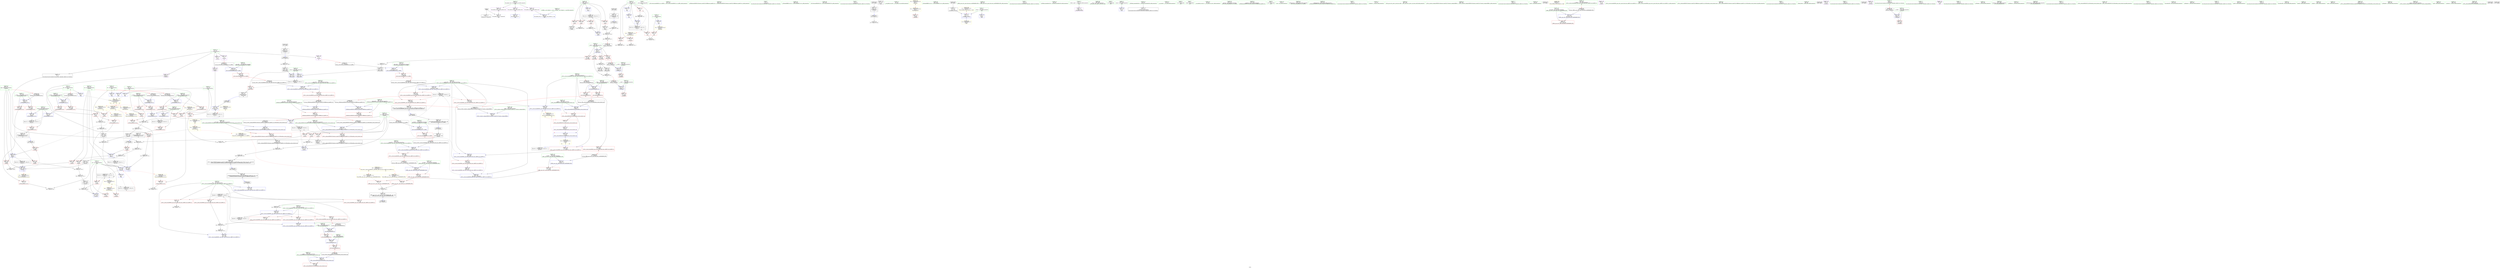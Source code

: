 digraph "SVFG" {
	label="SVFG";

	Node0x556a41cdd110 [shape=record,color=grey,label="{NodeID: 0\nNullPtr}"];
	Node0x556a41cdd110 -> Node0x556a41cf52f0[style=solid];
	Node0x556a41cdd110 -> Node0x556a41d039c0[style=solid];
	Node0x556a41d2a460 [shape=record,color=yellow,style=double,label="{NodeID: 526\n80V_1 = ENCHI(MR_80V_0)\npts\{16 18 20 22 \}\nFun[main]|{<s0>22|<s1>22|<s2>22|<s3>22}}"];
	Node0x556a41d2a460:s0 -> Node0x556a41d20700[style=dashed,color=red];
	Node0x556a41d2a460:s1 -> Node0x556a41d207e0[style=dashed,color=red];
	Node0x556a41d2a460:s2 -> Node0x556a41d28e70[style=dashed,color=red];
	Node0x556a41d2a460:s3 -> Node0x556a41d28f20[style=dashed,color=red];
	Node0x556a41d10bb0 [shape=record,color=grey,label="{NodeID: 443\n161 = Binary(157, 162, )\n}"];
	Node0x556a41d10bb0 -> Node0x556a41d0f830[style=solid];
	Node0x556a41d04e40 [shape=record,color=blue,label="{NodeID: 277\n296\<--313\nretval\<--\n_ZSt3maxIiERKT_S2_S2_\n}"];
	Node0x556a41d04e40 -> Node0x556a41d20f30[style=dashed];
	Node0x556a41cf8920 [shape=record,color=red,label="{NodeID: 194\n245\<--242\n\<--call8\n_Z5solvev\n}"];
	Node0x556a41cf8920 -> Node0x556a41d046f0[style=solid];
	Node0x556a41cf5120 [shape=record,color=green,label="{NodeID: 111\n566\<--567\n__n.addr\<--__n.addr_field_insensitive\n_ZSt9__advanceIPilEvRT_T0_St26random_access_iterator_tag\n}"];
	Node0x556a41cf5120 -> Node0x556a41d02e50[style=solid];
	Node0x556a41cf5120 -> Node0x556a41d066a0[style=solid];
	Node0x556a41cf39c0 [shape=record,color=green,label="{NodeID: 28\n25\<--26\nI\<--I_field_insensitive\nGlob }"];
	Node0x556a41cf39c0 -> Node0x556a41cfd3a0[style=solid];
	Node0x556a41cf39c0 -> Node0x556a41cfd470[style=solid];
	Node0x556a41cf39c0 -> Node0x556a41cfd540[style=solid];
	Node0x556a41cf39c0 -> Node0x556a41cfd610[style=solid];
	Node0x556a41cf39c0 -> Node0x556a41d036c0[style=solid];
	Node0x556a41cf39c0 -> Node0x556a41d05320[style=solid];
	Node0x556a41cf39c0 -> Node0x556a41d053f0[style=solid];
	Node0x556a41d49ff0 [shape=record,color=black,label="{NodeID: 637\n516 = PHI(440, )\n2nd arg _ZNK9__gnu_cxx5__ops14_Iter_less_valclIPiKiEEbT_RT0_ }"];
	Node0x556a41d49ff0 -> Node0x556a41d06290[style=solid];
	Node0x556a41d25a30 [shape=record,color=black,label="{NodeID: 471\nMR_4V_3 = PHI(MR_4V_4, MR_4V_2, )\npts\{93 \}\n}"];
	Node0x556a41d25a30 -> Node0x556a41cfd7b0[style=dashed];
	Node0x556a41d06500 [shape=record,color=blue,label="{NodeID: 305\n555\<--552\n.addr\<--\n_ZSt19__iterator_categoryIPiENSt15iterator_traitsIT_E17iterator_categoryERKS2_\n}"];
	Node0x556a41cf9fe0 [shape=record,color=red,label="{NodeID: 222\n451\<--413\n\<--__half\n_ZSt13__lower_boundIPiiN9__gnu_cxx5__ops14_Iter_less_valEET_S4_S4_RKT0_T1_\n}"];
	Node0x556a41cf9fe0 -> Node0x556a41d102b0[style=solid];
	Node0x556a41cfbb80 [shape=record,color=black,label="{NodeID: 139\n513\<--531\n_ZNK9__gnu_cxx5__ops14_Iter_less_valclIPiKiEEbT_RT0__ret\<--cmp\n_ZNK9__gnu_cxx5__ops14_Iter_less_valclIPiKiEEbT_RT0_\n|{<s0>26}}"];
	Node0x556a41cfbb80:s0 -> Node0x556a41d4ccd0[style=solid,color=blue];
	Node0x556a41cf6460 [shape=record,color=green,label="{NodeID: 56\n196\<--197\nhigh\<--high_field_insensitive\n_Z5solvev\n|{|<s4>14}}"];
	Node0x556a41cf6460 -> Node0x556a41cfe580[style=solid];
	Node0x556a41cf6460 -> Node0x556a41cfe650[style=solid];
	Node0x556a41cf6460 -> Node0x556a41d04550[style=solid];
	Node0x556a41cf6460 -> Node0x556a41d046f0[style=solid];
	Node0x556a41cf6460:s4 -> Node0x556a41d49730[style=solid,color=red];
	Node0x556a41d4cb30 [shape=record,color=black,label="{NodeID: 665\n422 = PHI(466, )\n}"];
	Node0x556a41d4cb30 -> Node0x556a41d05730[style=solid];
	Node0x556a41d0e370 [shape=record,color=grey,label="{NodeID: 416\n119 = Binary(116, 100, )\n}"];
	Node0x556a41d0e370 -> Node0x556a41cface0[style=solid];
	Node0x556a41d037c0 [shape=record,color=blue,label="{NodeID: 250\n581\<--39\nllvm.global_ctors_0\<--\nGlob }"];
	Node0x556a41cfd2d0 [shape=record,color=red,label="{NodeID: 167\n381\<--23\n\<--T\nmain\n}"];
	Node0x556a41cfd2d0 -> Node0x556a41d11ab0[style=solid];
	Node0x556a41cf7cd0 [shape=record,color=green,label="{NodeID: 84\n415\<--416\n__middle\<--__middle_field_insensitive\n_ZSt13__lower_boundIPiiN9__gnu_cxx5__ops14_Iter_less_valEET_S4_S4_RKT0_T1_\n|{|<s3>25}}"];
	Node0x556a41cf7cd0 -> Node0x556a41cfa180[style=solid];
	Node0x556a41cf7cd0 -> Node0x556a41cfa250[style=solid];
	Node0x556a41cf7cd0 -> Node0x556a41d058d0[style=solid];
	Node0x556a41cf7cd0:s3 -> Node0x556a41d4a9f0[style=solid,color=red];
	Node0x556a41cef4b0 [shape=record,color=green,label="{NodeID: 1\n7\<--1\n__dso_handle\<--dummyObj\nGlob }"];
	Node0x556a41d10d30 [shape=record,color=grey,label="{NodeID: 444\n257 = Binary(256, 255, )\n}"];
	Node0x556a41d10d30 -> Node0x556a41d047c0[style=solid];
	Node0x556a41d04f10 [shape=record,color=blue,label="{NodeID: 278\n323\<--319\n__a.addr\<--__a\n_ZSt3minIiERKT_S2_S2_\n}"];
	Node0x556a41d04f10 -> Node0x556a41cf92e0[style=dashed];
	Node0x556a41d04f10 -> Node0x556a41cf93b0[style=dashed];
	Node0x556a41cf89f0 [shape=record,color=red,label="{NodeID: 195\n283\<--270\n\<--__first.addr\n_ZSt11lower_boundIPiiET_S1_S1_RKT0_\n|{<s0>16}}"];
	Node0x556a41cf89f0:s0 -> Node0x556a41d4a630[style=solid,color=red];
	Node0x556a41cf51f0 [shape=record,color=green,label="{NodeID: 112\n40\<--576\n_GLOBAL__sub_I_blando_2_1.cpp\<--_GLOBAL__sub_I_blando_2_1.cpp_field_insensitive\n}"];
	Node0x556a41cf51f0 -> Node0x556a41d038c0[style=solid];
	Node0x556a41cf3ac0 [shape=record,color=green,label="{NodeID: 29\n27\<--30\nc\<--c_field_insensitive\nGlob }"];
	Node0x556a41cf3ac0 -> Node0x556a41cfa7a0[style=solid];
	Node0x556a41cf3ac0 -> Node0x556a41cfbf90[style=solid];
	Node0x556a41cf3ac0 -> Node0x556a41cfc060[style=solid];
	Node0x556a41cf3ac0 -> Node0x556a41cfc130[style=solid];
	Node0x556a41cf3ac0 -> Node0x556a41cfc200[style=solid];
	Node0x556a41cf3ac0 -> Node0x556a41cfc2d0[style=solid];
	Node0x556a41d4a130 [shape=record,color=black,label="{NodeID: 638\n91 = PHI(166, )\n0th arg _Z8my_floore }"];
	Node0x556a41d4a130 -> Node0x556a41d03b90[style=solid];
	Node0x556a41d065d0 [shape=record,color=blue,label="{NodeID: 306\n564\<--560\n__i.addr\<--__i\n_ZSt9__advanceIPilEvRT_T0_St26random_access_iterator_tag\n}"];
	Node0x556a41d065d0 -> Node0x556a41d02d80[style=dashed];
	Node0x556a41cfa0b0 [shape=record,color=red,label="{NodeID: 223\n456\<--413\n\<--__half\n_ZSt13__lower_boundIPiiN9__gnu_cxx5__ops14_Iter_less_valEET_S4_S4_RKT0_T1_\n}"];
	Node0x556a41cfa0b0 -> Node0x556a41d05c10[style=solid];
	Node0x556a41cfbc50 [shape=record,color=black,label="{NodeID: 140\n546\<--544\nsub.ptr.lhs.cast\<--\n_ZSt10__distanceIPiENSt15iterator_traitsIT_E15difference_typeES2_S2_St26random_access_iterator_tag\n}"];
	Node0x556a41cfbc50 -> Node0x556a41d105b0[style=solid];
	Node0x556a41cf6530 [shape=record,color=green,label="{NodeID: 57\n227\<--228\n_ZSt11lower_boundIPiiET_S1_S1_RKT0_\<--_ZSt11lower_boundIPiiET_S1_S1_RKT0__field_insensitive\n}"];
	Node0x556a41d4ccd0 [shape=record,color=black,label="{NodeID: 666\n441 = PHI(513, )\n}"];
	Node0x556a41d20700 [shape=record,color=yellow,style=double,label="{NodeID: 500\n20V_1 = ENCHI(MR_20V_0)\npts\{16 \}\nFun[_Z5solvev]}"];
	Node0x556a41d20700 -> Node0x556a41cfcdf0[style=dashed];
	Node0x556a41d20700 -> Node0x556a41cfcec0[style=dashed];
	Node0x556a41d0e4b0 [shape=record,color=grey,label="{NodeID: 417\n355 = Binary(354, 151, )\n}"];
	Node0x556a41d038c0 [shape=record,color=blue,label="{NodeID: 251\n582\<--40\nllvm.global_ctors_1\<--_GLOBAL__sub_I_blando_2_1.cpp\nGlob }"];
	Node0x556a41cfd3a0 [shape=record,color=red,label="{NodeID: 168\n346\<--25\n\<--I\n_Z6outputv\n}"];
	Node0x556a41cfd3a0 -> Node0x556a41d0e630[style=solid];
	Node0x556a41cf7da0 [shape=record,color=green,label="{NodeID: 85\n423\<--424\n_ZSt8distanceIPiENSt15iterator_traitsIT_E15difference_typeES2_S2_\<--_ZSt8distanceIPiENSt15iterator_traitsIT_E15difference_typeES2_S2__field_insensitive\n}"];
	Node0x556a41cef540 [shape=record,color=green,label="{NodeID: 2\n9\<--1\n\<--dummyObj\nCan only get source location for instruction, argument, global var or function.}"];
	Node0x556a41d10eb0 [shape=record,color=grey,label="{NodeID: 445\n249 = cmp(247, 248, )\n}"];
	Node0x556a41d04fe0 [shape=record,color=blue,label="{NodeID: 279\n325\<--320\n__b.addr\<--__b\n_ZSt3minIiERKT_S2_S2_\n}"];
	Node0x556a41d04fe0 -> Node0x556a41cf9480[style=dashed];
	Node0x556a41d04fe0 -> Node0x556a41cf9550[style=dashed];
	Node0x556a41cf8ac0 [shape=record,color=red,label="{NodeID: 196\n284\<--272\n\<--__last.addr\n_ZSt11lower_boundIPiiET_S1_S1_RKT0_\n|{<s0>16}}"];
	Node0x556a41cf8ac0:s0 -> Node0x556a41d4a770[style=solid,color=red];
	Node0x556a41cf52f0 [shape=record,color=black,label="{NodeID: 113\n2\<--3\ndummyVal\<--dummyVal\n}"];
	Node0x556a41cf3bc0 [shape=record,color=green,label="{NodeID: 30\n38\<--42\nllvm.global_ctors\<--llvm.global_ctors_field_insensitive\nGlob }"];
	Node0x556a41cf3bc0 -> Node0x556a41cfc6e0[style=solid];
	Node0x556a41cf3bc0 -> Node0x556a41cfc7e0[style=solid];
	Node0x556a41cf3bc0 -> Node0x556a41cfc8e0[style=solid];
	Node0x556a41d4a270 [shape=record,color=black,label="{NodeID: 639\n560 = PHI(505, )\n0th arg _ZSt9__advanceIPilEvRT_T0_St26random_access_iterator_tag }"];
	Node0x556a41d4a270 -> Node0x556a41d065d0[style=solid];
	Node0x556a41d066a0 [shape=record,color=blue,label="{NodeID: 307\n566\<--561\n__n.addr\<--__n\n_ZSt9__advanceIPilEvRT_T0_St26random_access_iterator_tag\n}"];
	Node0x556a41d066a0 -> Node0x556a41d02e50[style=dashed];
	Node0x556a41cfa180 [shape=record,color=red,label="{NodeID: 224\n439\<--415\n\<--__middle\n_ZSt13__lower_boundIPiiN9__gnu_cxx5__ops14_Iter_less_valEET_S4_S4_RKT0_T1_\n|{<s0>26}}"];
	Node0x556a41cfa180:s0 -> Node0x556a41d49eb0[style=solid,color=red];
	Node0x556a41cfbd20 [shape=record,color=black,label="{NodeID: 141\n547\<--545\nsub.ptr.rhs.cast\<--\n_ZSt10__distanceIPiENSt15iterator_traitsIT_E15difference_typeES2_S2_St26random_access_iterator_tag\n}"];
	Node0x556a41cfbd20 -> Node0x556a41d105b0[style=solid];
	Node0x556a41cf6630 [shape=record,color=green,label="{NodeID: 58\n238\<--239\n_ZSt3maxIiERKT_S2_S2_\<--_ZSt3maxIiERKT_S2_S2__field_insensitive\n}"];
	Node0x556a41d4cde0 [shape=record,color=black,label="{NodeID: 667\n467 = PHI(420, )\n0th arg _ZSt8distanceIPiENSt15iterator_traitsIT_E15difference_typeES2_S2_ }"];
	Node0x556a41d4cde0 -> Node0x556a41d05ce0[style=solid];
	Node0x556a41d207e0 [shape=record,color=yellow,style=double,label="{NodeID: 501\n22V_1 = ENCHI(MR_22V_0)\npts\{18 \}\nFun[_Z5solvev]}"];
	Node0x556a41d207e0 -> Node0x556a41cfcf90[style=dashed];
	Node0x556a41d207e0 -> Node0x556a41cfd060[style=dashed];
	Node0x556a41d0e630 [shape=record,color=grey,label="{NodeID: 418\n347 = Binary(346, 151, )\n}"];
	Node0x556a41d039c0 [shape=record,color=blue, style = dotted,label="{NodeID: 252\n583\<--3\nllvm.global_ctors_2\<--dummyVal\nGlob }"];
	Node0x556a41cfd470 [shape=record,color=red,label="{NodeID: 169\n354\<--25\n\<--I\n_Z6outputv\n}"];
	Node0x556a41cfd470 -> Node0x556a41d0e4b0[style=solid];
	Node0x556a41cf7ea0 [shape=record,color=green,label="{NodeID: 86\n437\<--438\n_ZSt7advanceIPilEvRT_T0_\<--_ZSt7advanceIPilEvRT_T0__field_insensitive\n}"];
	Node0x556a41cef600 [shape=record,color=green,label="{NodeID: 3\n12\<--1\n\<--dummyObj\nCan only get source location for instruction, argument, global var or function.}"];
	Node0x556a41d11030 [shape=record,color=grey,label="{NodeID: 446\n107 = cmp(104, 108, )\n}"];
	Node0x556a41d050b0 [shape=record,color=blue,label="{NodeID: 280\n321\<--335\nretval\<--\n_ZSt3minIiERKT_S2_S2_\n}"];
	Node0x556a41d050b0 -> Node0x556a41d24b30[style=dashed];
	Node0x556a41cf8b90 [shape=record,color=red,label="{NodeID: 197\n285\<--274\n\<--__val.addr\n_ZSt11lower_boundIPiiET_S1_S1_RKT0_\n|{<s0>16}}"];
	Node0x556a41cf8b90:s0 -> Node0x556a41d4a8b0[style=solid,color=red];
	Node0x556a41cf53f0 [shape=record,color=black,label="{NodeID: 114\n371\<--15\nmain_ret\<--\nmain\n}"];
	Node0x556a41cf3cc0 [shape=record,color=green,label="{NodeID: 31\n43\<--44\n__cxx_global_var_init\<--__cxx_global_var_init_field_insensitive\n}"];
	Node0x556a41d4a3b0 [shape=record,color=black,label="{NodeID: 640\n561 = PHI(506, )\n1st arg _ZSt9__advanceIPilEvRT_T0_St26random_access_iterator_tag }"];
	Node0x556a41d4a3b0 -> Node0x556a41d066a0[style=solid];
	Node0x556a41d26b30 [shape=record,color=yellow,style=double,label="{NodeID: 474\n67V_1 = ENCHI(MR_67V_0)\npts\{1 \}\nFun[_Z6outputv]}"];
	Node0x556a41d26b30 -> Node0x556a41cfd6e0[style=dashed];
	Node0x556a41d06770 [shape=record,color=blue,label="{NodeID: 308\n571\<--573\n\<--add.ptr\n_ZSt9__advanceIPilEvRT_T0_St26random_access_iterator_tag\n|{<s0>30}}"];
	Node0x556a41d06770:s0 -> Node0x556a41d31120[style=dashed,color=blue];
	Node0x556a41cfa250 [shape=record,color=red,label="{NodeID: 225\n445\<--415\n\<--__middle\n_ZSt13__lower_boundIPiiN9__gnu_cxx5__ops14_Iter_less_valEET_S4_S4_RKT0_T1_\n}"];
	Node0x556a41cfa250 -> Node0x556a41d059a0[style=solid];
	Node0x556a41cfbdf0 [shape=record,color=black,label="{NodeID: 142\n533\<--549\n_ZSt10__distanceIPiENSt15iterator_traitsIT_E15difference_typeES2_S2_St26random_access_iterator_tag_ret\<--sub.ptr.div\n_ZSt10__distanceIPiENSt15iterator_traitsIT_E15difference_typeES2_S2_St26random_access_iterator_tag\n|{<s0>28}}"];
	Node0x556a41cfbdf0:s0 -> Node0x556a41d4c460[style=solid,color=blue];
	Node0x556a41cf6730 [shape=record,color=green,label="{NodeID: 59\n243\<--244\n_ZSt3minIiERKT_S2_S2_\<--_ZSt3minIiERKT_S2_S2__field_insensitive\n}"];
	Node0x556a41d4cf50 [shape=record,color=black,label="{NodeID: 668\n468 = PHI(421, )\n1st arg _ZSt8distanceIPiENSt15iterator_traitsIT_E15difference_typeES2_S2_ }"];
	Node0x556a41d4cf50 -> Node0x556a41d05db0[style=solid];
	Node0x556a41d28e70 [shape=record,color=yellow,style=double,label="{NodeID: 502\n24V_1 = ENCHI(MR_24V_0)\npts\{20 \}\nFun[_Z5solvev]|{|<s2>13}}"];
	Node0x556a41d28e70 -> Node0x556a41cfd130[style=dashed];
	Node0x556a41d28e70 -> Node0x556a41cf8850[style=dashed];
	Node0x556a41d28e70:s2 -> Node0x556a41d27c70[style=dashed,color=red];
	Node0x556a41d0e7b0 [shape=record,color=grey,label="{NodeID: 419\n103 = Binary(97, 102, )\n|{<s0>5}}"];
	Node0x556a41d0e7b0:s0 -> Node0x556a41d4a4f0[style=solid,color=red];
	Node0x556a41d03ac0 [shape=record,color=blue,label="{NodeID: 253\n8\<--72\n_ZL2pi\<--conv\n__cxx_global_var_init.1\n|{<s0>32}}"];
	Node0x556a41d03ac0:s0 -> Node0x556a41d31280[style=dashed,color=blue];
	Node0x556a41cfd540 [shape=record,color=red,label="{NodeID: 170\n380\<--25\n\<--I\nmain\n}"];
	Node0x556a41cfd540 -> Node0x556a41d11ab0[style=solid];
	Node0x556a41cf7fa0 [shape=record,color=green,label="{NodeID: 87\n442\<--443\n_ZNK9__gnu_cxx5__ops14_Iter_less_valclIPiKiEEbT_RT0_\<--_ZNK9__gnu_cxx5__ops14_Iter_less_valclIPiKiEEbT_RT0__field_insensitive\n}"];
	Node0x556a41cf26c0 [shape=record,color=green,label="{NodeID: 4\n15\<--1\n\<--dummyObj\nCan only get source location for instruction, argument, global var or function.}"];
	Node0x556a41d111b0 [shape=record,color=grey,label="{NodeID: 447\n333 = cmp(330, 332, )\n}"];
	Node0x556a41d05180 [shape=record,color=blue,label="{NodeID: 281\n321\<--338\nretval\<--\n_ZSt3minIiERKT_S2_S2_\n}"];
	Node0x556a41d05180 -> Node0x556a41d24b30[style=dashed];
	Node0x556a41cf8c60 [shape=record,color=red,label="{NodeID: 198\n316\<--296\n\<--retval\n_ZSt3maxIiERKT_S2_S2_\n}"];
	Node0x556a41cf8c60 -> Node0x556a41cfb840[style=solid];
	Node0x556a41cfa7a0 [shape=record,color=black,label="{NodeID: 115\n28\<--27\n\<--c\nCan only get source location for instruction, argument, global var or function.}"];
	Node0x556a41cfa7a0 -> Node0x556a41d10130[style=solid];
	Node0x556a41cf3dc0 [shape=record,color=green,label="{NodeID: 32\n47\<--48\n_ZNSt8ios_base4InitC1Ev\<--_ZNSt8ios_base4InitC1Ev_field_insensitive\n}"];
	Node0x556a41d4a4f0 [shape=record,color=black,label="{NodeID: 641\n126 = PHI(103, )\n0th arg _ZSt3abse }"];
	Node0x556a41d4a4f0 -> Node0x556a41d03e00[style=solid];
	Node0x556a41d26c40 [shape=record,color=yellow,style=double,label="{NodeID: 475\n18V_1 = ENCHI(MR_18V_0)\npts\{13 \}\nFun[_Z6outputv]}"];
	Node0x556a41d26c40 -> Node0x556a41cfcc50[style=dashed];
	Node0x556a41d26c40 -> Node0x556a41cfcd20[style=dashed];
	Node0x556a41cfa320 [shape=record,color=red,label="{NodeID: 226\n479\<--469\n\<--__first.addr\n_ZSt8distanceIPiENSt15iterator_traitsIT_E15difference_typeES2_S2_\n|{<s0>28}}"];
	Node0x556a41cfa320:s0 -> Node0x556a41d46e80[style=solid,color=red];
	Node0x556a41cfbec0 [shape=record,color=purple,label="{NodeID: 143\n49\<--4\n\<--_ZStL8__ioinit\n__cxx_global_var_init\n}"];
	Node0x556a41cf6830 [shape=record,color=green,label="{NodeID: 60\n270\<--271\n__first.addr\<--__first.addr_field_insensitive\n_ZSt11lower_boundIPiiET_S1_S1_RKT0_\n}"];
	Node0x556a41cf6830 -> Node0x556a41cf89f0[style=solid];
	Node0x556a41cf6830 -> Node0x556a41d04960[style=solid];
	Node0x556a41d4d090 [shape=record,color=black,label="{NodeID: 669\n136 = PHI(115, )\n0th arg _ZSt5floore }"];
	Node0x556a41d4d090 -> Node0x556a41d03ed0[style=solid];
	Node0x556a41d28f20 [shape=record,color=yellow,style=double,label="{NodeID: 503\n26V_1 = ENCHI(MR_26V_0)\npts\{22 \}\nFun[_Z5solvev]|{|<s2>14}}"];
	Node0x556a41d28f20 -> Node0x556a41cfd200[style=dashed];
	Node0x556a41d28f20 -> Node0x556a41cf8920[style=dashed];
	Node0x556a41d28f20:s2 -> Node0x556a41d277e0[style=dashed,color=red];
	Node0x556a41d0e930 [shape=record,color=grey,label="{NodeID: 420\n231 = Binary(230, 232, )\n}"];
	Node0x556a41d0e930 -> Node0x556a41d0f0b0[style=solid];
	Node0x556a41d03b90 [shape=record,color=blue,label="{NodeID: 254\n94\<--91\na.addr\<--a\n_Z8my_floore\n}"];
	Node0x556a41d03b90 -> Node0x556a41cfd880[style=dashed];
	Node0x556a41d03b90 -> Node0x556a41cfd950[style=dashed];
	Node0x556a41d03b90 -> Node0x556a41cfda20[style=dashed];
	Node0x556a41d03b90 -> Node0x556a41cfdaf0[style=dashed];
	Node0x556a41cfd610 [shape=record,color=red,label="{NodeID: 171\n388\<--25\n\<--I\nmain\n}"];
	Node0x556a41cfd610 -> Node0x556a41d0fcb0[style=solid];
	Node0x556a41cf80a0 [shape=record,color=green,label="{NodeID: 88\n463\<--464\nretval\<--retval_field_insensitive\n_ZN9__gnu_cxx5__ops15__iter_less_valEv\n}"];
	Node0x556a41cf2780 [shape=record,color=green,label="{NodeID: 5\n31\<--1\n.str\<--dummyObj\nGlob }"];
	Node0x556a41d11330 [shape=record,color=grey,label="{NodeID: 448\n308 = cmp(305, 307, )\n}"];
	Node0x556a41d05250 [shape=record,color=blue,label="{NodeID: 282\n372\<--15\nretval\<--\nmain\n}"];
	Node0x556a41cf8d30 [shape=record,color=red,label="{NodeID: 199\n304\<--298\n\<--__a.addr\n_ZSt3maxIiERKT_S2_S2_\n}"];
	Node0x556a41cf8d30 -> Node0x556a41cf9070[style=solid];
	Node0x556a41cfa8a0 [shape=record,color=black,label="{NodeID: 116\n51\<--52\n\<--_ZNSt8ios_base4InitD1Ev\nCan only get source location for instruction, argument, global var or function.}"];
	Node0x556a41cf3ec0 [shape=record,color=green,label="{NodeID: 33\n53\<--54\n__cxa_atexit\<--__cxa_atexit_field_insensitive\n}"];
	Node0x556a41d4a630 [shape=record,color=black,label="{NodeID: 642\n400 = PHI(283, )\n0th arg _ZSt13__lower_boundIPiiN9__gnu_cxx5__ops14_Iter_less_valEET_S4_S4_RKT0_T1_ }"];
	Node0x556a41d4a630 -> Node0x556a41d054c0[style=solid];
	Node0x556a41d26d20 [shape=record,color=yellow,style=double,label="{NodeID: 476\n70V_1 = ENCHI(MR_70V_0)\npts\{26 \}\nFun[_Z6outputv]}"];
	Node0x556a41d26d20 -> Node0x556a41cfd3a0[style=dashed];
	Node0x556a41d26d20 -> Node0x556a41cfd470[style=dashed];
	Node0x556a41cfa3f0 [shape=record,color=red,label="{NodeID: 227\n480\<--471\n\<--__last.addr\n_ZSt8distanceIPiENSt15iterator_traitsIT_E15difference_typeES2_S2_\n|{<s0>28}}"];
	Node0x556a41cfa3f0:s0 -> Node0x556a41d495f0[style=solid,color=red];
	Node0x556a41cfbf90 [shape=record,color=purple,label="{NodeID: 144\n171\<--27\narrayidx\<--c\n_Z4initv\n}"];
	Node0x556a41cfbf90 -> Node0x556a41d04070[style=solid];
	Node0x556a41cf6900 [shape=record,color=green,label="{NodeID: 61\n272\<--273\n__last.addr\<--__last.addr_field_insensitive\n_ZSt11lower_boundIPiiET_S1_S1_RKT0_\n}"];
	Node0x556a41cf6900 -> Node0x556a41cf8ac0[style=solid];
	Node0x556a41cf6900 -> Node0x556a41d04a30[style=solid];
	Node0x556a41d4d1d0 [shape=record,color=black,label="{NodeID: 670\n552 = PHI(469, 507, )\n0th arg _ZSt19__iterator_categoryIPiENSt15iterator_traitsIT_E17iterator_categoryERKS2_ }"];
	Node0x556a41d4d1d0 -> Node0x556a41d06500[style=solid];
	Node0x556a41d28fd0 [shape=record,color=yellow,style=double,label="{NodeID: 504\n12V_1 = ENCHI(MR_12V_0)\npts\{30 \}\nFun[_Z5solvev]|{|<s1>12}}"];
	Node0x556a41d28fd0 -> Node0x556a41cf8780[style=dashed];
	Node0x556a41d28fd0:s1 -> Node0x556a41d274e0[style=dashed,color=red];
	Node0x556a41d0eab0 [shape=record,color=grey,label="{NodeID: 421\n111 = Binary(110, 100, )\n}"];
	Node0x556a41d0eab0 -> Node0x556a41cfac10[style=solid];
	Node0x556a41d03c60 [shape=record,color=blue,label="{NodeID: 255\n92\<--112\nretval\<--conv3\n_Z8my_floore\n}"];
	Node0x556a41d03c60 -> Node0x556a41d25a30[style=dashed];
	Node0x556a41cfd6e0 [shape=record,color=red,label="{NodeID: 172\n353\<--35\n\<--stderr\n_Z6outputv\n}"];
	Node0x556a41cf8170 [shape=record,color=green,label="{NodeID: 89\n469\<--470\n__first.addr\<--__first.addr_field_insensitive\n_ZSt8distanceIPiENSt15iterator_traitsIT_E15difference_typeES2_S2_\n|{|<s2>27}}"];
	Node0x556a41cf8170 -> Node0x556a41cfa320[style=solid];
	Node0x556a41cf8170 -> Node0x556a41d05ce0[style=solid];
	Node0x556a41cf8170:s2 -> Node0x556a41d4d1d0[style=solid,color=red];
	Node0x556a41cf2840 [shape=record,color=green,label="{NodeID: 6\n33\<--1\n.str.2\<--dummyObj\nGlob }"];
	Node0x556a41d114b0 [shape=record,color=grey,label="{NodeID: 449\n215 = cmp(213, 214, )\n}"];
	Node0x556a41d05320 [shape=record,color=blue,label="{NodeID: 283\n25\<--15\nI\<--\nmain\n}"];
	Node0x556a41d05320 -> Node0x556a41d25530[style=dashed];
	Node0x556a41cf8e00 [shape=record,color=red,label="{NodeID: 200\n313\<--298\n\<--__a.addr\n_ZSt3maxIiERKT_S2_S2_\n}"];
	Node0x556a41cf8e00 -> Node0x556a41d04e40[style=solid];
	Node0x556a41cfa9a0 [shape=record,color=black,label="{NodeID: 117\n72\<--68\nconv\<--call\n__cxx_global_var_init.1\n}"];
	Node0x556a41cfa9a0 -> Node0x556a41d03ac0[style=solid];
	Node0x556a41cf3fc0 [shape=record,color=green,label="{NodeID: 34\n52\<--58\n_ZNSt8ios_base4InitD1Ev\<--_ZNSt8ios_base4InitD1Ev_field_insensitive\n}"];
	Node0x556a41cf3fc0 -> Node0x556a41cfa8a0[style=solid];
	Node0x556a41d4a770 [shape=record,color=black,label="{NodeID: 643\n401 = PHI(284, )\n1st arg _ZSt13__lower_boundIPiiN9__gnu_cxx5__ops14_Iter_less_valEET_S4_S4_RKT0_T1_ }"];
	Node0x556a41d4a770 -> Node0x556a41d05590[style=solid];
	Node0x556a41cfa4c0 [shape=record,color=red,label="{NodeID: 228\n505\<--491\n\<--__i.addr\n_ZSt7advanceIPilEvRT_T0_\n|{<s0>30}}"];
	Node0x556a41cfa4c0:s0 -> Node0x556a41d4a270[style=solid,color=red];
	Node0x556a41cfc060 [shape=record,color=purple,label="{NodeID: 145\n219\<--27\narrayidx\<--c\n_Z5solvev\n}"];
	Node0x556a41cfc060 -> Node0x556a41cf8780[style=solid];
	Node0x556a41cf69d0 [shape=record,color=green,label="{NodeID: 62\n274\<--275\n__val.addr\<--__val.addr_field_insensitive\n_ZSt11lower_boundIPiiET_S1_S1_RKT0_\n}"];
	Node0x556a41cf69d0 -> Node0x556a41cf8b90[style=solid];
	Node0x556a41cf69d0 -> Node0x556a41d04b00[style=solid];
	Node0x556a41d4d3e0 [shape=record,color=black,label="{NodeID: 671\n267 = PHI(223, )\n0th arg _ZSt11lower_boundIPiiET_S1_S1_RKT0_ }"];
	Node0x556a41d4d3e0 -> Node0x556a41d04960[style=solid];
	Node0x556a41d0ec30 [shape=record,color=grey,label="{NodeID: 422\n253 = Binary(251, 252, )\n}"];
	Node0x556a41d0ec30 -> Node0x556a41d0edb0[style=solid];
	Node0x556a41d03d30 [shape=record,color=blue,label="{NodeID: 256\n92\<--120\nretval\<--conv6\n_Z8my_floore\n}"];
	Node0x556a41d03d30 -> Node0x556a41d25a30[style=dashed];
	Node0x556a41cfd7b0 [shape=record,color=red,label="{NodeID: 173\n123\<--92\n\<--retval\n_Z8my_floore\n}"];
	Node0x556a41cfd7b0 -> Node0x556a41cfadb0[style=solid];
	Node0x556a41cf8240 [shape=record,color=green,label="{NodeID: 90\n471\<--472\n__last.addr\<--__last.addr_field_insensitive\n_ZSt8distanceIPiENSt15iterator_traitsIT_E15difference_typeES2_S2_\n}"];
	Node0x556a41cf8240 -> Node0x556a41cfa3f0[style=solid];
	Node0x556a41cf8240 -> Node0x556a41d05db0[style=solid];
	Node0x556a41cf2900 [shape=record,color=green,label="{NodeID: 7\n35\<--1\nstderr\<--dummyObj\nGlob }"];
	Node0x556a41d2aab0 [shape=record,color=yellow,style=double,label="{NodeID: 533\n49V_1 = ENCHI(MR_49V_0)\npts\{30 193 \}\nFun[_ZSt13__lower_boundIPiiN9__gnu_cxx5__ops14_Iter_less_valEET_S4_S4_RKT0_T1_]|{<s0>26|<s1>26}}"];
	Node0x556a41d2aab0:s0 -> Node0x556a41d29350[style=dashed,color=red];
	Node0x556a41d2aab0:s1 -> Node0x556a41d29460[style=dashed,color=red];
	Node0x556a41d11630 [shape=record,color=grey,label="{NodeID: 450\n428 = cmp(427, 12, )\n}"];
	Node0x556a41d053f0 [shape=record,color=blue,label="{NodeID: 284\n25\<--389\nI\<--inc\nmain\n}"];
	Node0x556a41d053f0 -> Node0x556a41d25530[style=dashed];
	Node0x556a41cf8ed0 [shape=record,color=red,label="{NodeID: 201\n306\<--300\n\<--__b.addr\n_ZSt3maxIiERKT_S2_S2_\n}"];
	Node0x556a41cf8ed0 -> Node0x556a41cf9140[style=solid];
	Node0x556a41cfaa70 [shape=record,color=black,label="{NodeID: 118\n101\<--99\nconv\<--add\n_Z8my_floore\n}"];
	Node0x556a41cf40c0 [shape=record,color=green,label="{NodeID: 35\n65\<--66\n__cxx_global_var_init.1\<--__cxx_global_var_init.1_field_insensitive\n}"];
	Node0x556a41d4a8b0 [shape=record,color=black,label="{NodeID: 644\n402 = PHI(285, )\n2nd arg _ZSt13__lower_boundIPiiN9__gnu_cxx5__ops14_Iter_less_valEET_S4_S4_RKT0_T1_ }"];
	Node0x556a41d4a8b0 -> Node0x556a41d05660[style=solid];
	Node0x556a41cfa590 [shape=record,color=red,label="{NodeID: 229\n507\<--491\n\<--__i.addr\n_ZSt7advanceIPilEvRT_T0_\n|{<s0>29}}"];
	Node0x556a41cfa590:s0 -> Node0x556a41d4d1d0[style=solid,color=red];
	Node0x556a41cfc130 [shape=record,color=purple,label="{NodeID: 146\n223\<--27\n\<--c\n_Z5solvev\n|{<s0>12}}"];
	Node0x556a41cfc130:s0 -> Node0x556a41d4d3e0[style=solid,color=red];
	Node0x556a41cf6aa0 [shape=record,color=green,label="{NodeID: 63\n276\<--277\nagg.tmp\<--agg.tmp_field_insensitive\n_ZSt11lower_boundIPiiET_S1_S1_RKT0_\n}"];
	Node0x556a41d4d4f0 [shape=record,color=black,label="{NodeID: 672\n268 = PHI(225, )\n1st arg _ZSt11lower_boundIPiiET_S1_S1_RKT0_ }"];
	Node0x556a41d4d4f0 -> Node0x556a41d04a30[style=solid];
	Node0x556a41d0edb0 [shape=record,color=grey,label="{NodeID: 423\n254 = Binary(253, 151, )\n}"];
	Node0x556a41d0edb0 -> Node0x556a41cfb6a0[style=solid];
	Node0x556a41d03e00 [shape=record,color=blue,label="{NodeID: 257\n127\<--126\n__x.addr\<--__x\n_ZSt3abse\n}"];
	Node0x556a41d03e00 -> Node0x556a41cfdbc0[style=dashed];
	Node0x556a41cfd880 [shape=record,color=red,label="{NodeID: 174\n97\<--94\n\<--a.addr\n_Z8my_floore\n}"];
	Node0x556a41cfd880 -> Node0x556a41d0e7b0[style=solid];
	Node0x556a41cf8310 [shape=record,color=green,label="{NodeID: 91\n473\<--474\nagg.tmp\<--agg.tmp_field_insensitive\n_ZSt8distanceIPiENSt15iterator_traitsIT_E15difference_typeES2_S2_\n}"];
	Node0x556a41cf29c0 [shape=record,color=green,label="{NodeID: 8\n36\<--1\n.str.3\<--dummyObj\nGlob }"];
	Node0x556a41d2abc0 [shape=record,color=yellow,style=double,label="{NodeID: 534\n35V_1 = ENCHI(MR_35V_0)\npts\{416 \}\nFun[_ZSt7advanceIPilEvRT_T0_]|{<s0>30|<s1>30}}"];
	Node0x556a41d2abc0:s0 -> Node0x556a41d02f20[style=dashed,color=red];
	Node0x556a41d2abc0:s1 -> Node0x556a41d06770[style=dashed,color=red];
	Node0x556a41d117b0 [shape=record,color=grey,label="{NodeID: 451\n531 = cmp(528, 530, )\n}"];
	Node0x556a41d117b0 -> Node0x556a41cfbb80[style=solid];
	Node0x556a41d054c0 [shape=record,color=blue,label="{NodeID: 285\n405\<--400\n__first.addr\<--__first\n_ZSt13__lower_boundIPiiN9__gnu_cxx5__ops14_Iter_less_valEET_S4_S4_RKT0_T1_\n}"];
	Node0x556a41d054c0 -> Node0x556a41cf97c0[style=dashed];
	Node0x556a41d054c0 -> Node0x556a41d22d30[style=dashed];
	Node0x556a41cf8fa0 [shape=record,color=red,label="{NodeID: 202\n310\<--300\n\<--__b.addr\n_ZSt3maxIiERKT_S2_S2_\n}"];
	Node0x556a41cf8fa0 -> Node0x556a41d04d70[style=solid];
	Node0x556a41cfab40 [shape=record,color=black,label="{NodeID: 119\n102\<--99\nconv1\<--add\n_Z8my_floore\n}"];
	Node0x556a41cfab40 -> Node0x556a41d0e7b0[style=solid];
	Node0x556a41cf41c0 [shape=record,color=green,label="{NodeID: 36\n70\<--71\nacos\<--acos_field_insensitive\n}"];
	Node0x556a41d4a9f0 [shape=record,color=black,label="{NodeID: 645\n489 = PHI(415, )\n0th arg _ZSt7advanceIPilEvRT_T0_ }"];
	Node0x556a41d4a9f0 -> Node0x556a41d05e80[style=solid];
	Node0x556a41cfa660 [shape=record,color=red,label="{NodeID: 230\n503\<--493\n\<--__n.addr\n_ZSt7advanceIPilEvRT_T0_\n}"];
	Node0x556a41cfa660 -> Node0x556a41d06020[style=solid];
	Node0x556a41cfc200 [shape=record,color=purple,label="{NodeID: 147\n224\<--27\n\<--c\n_Z5solvev\n}"];
	Node0x556a41cf6b70 [shape=record,color=green,label="{NodeID: 64\n278\<--279\nundef.agg.tmp\<--undef.agg.tmp_field_insensitive\n_ZSt11lower_boundIPiiET_S1_S1_RKT0_\n}"];
	Node0x556a41d0ef30 [shape=record,color=grey,label="{NodeID: 424\n221 = Binary(220, 151, )\n}"];
	Node0x556a41d0ef30 -> Node0x556a41d04480[style=solid];
	Node0x556a41d03ed0 [shape=record,color=blue,label="{NodeID: 258\n137\<--136\n__x.addr\<--__x\n_ZSt5floore\n}"];
	Node0x556a41d03ed0 -> Node0x556a41cfdc90[style=dashed];
	Node0x556a41cfd950 [shape=record,color=red,label="{NodeID: 175\n98\<--94\n\<--a.addr\n_Z8my_floore\n}"];
	Node0x556a41cfd950 -> Node0x556a41d0f230[style=solid];
	Node0x556a41cf83e0 [shape=record,color=green,label="{NodeID: 92\n475\<--476\nundef.agg.tmp\<--undef.agg.tmp_field_insensitive\n_ZSt8distanceIPiENSt15iterator_traitsIT_E15difference_typeES2_S2_\n}"];
	Node0x556a41cf2a80 [shape=record,color=green,label="{NodeID: 9\n39\<--1\n\<--dummyObj\nCan only get source location for instruction, argument, global var or function.}"];
	Node0x556a41d11930 [shape=record,color=grey,label="{NodeID: 452\n154 = cmp(153, 155, )\n}"];
	Node0x556a41d05590 [shape=record,color=blue,label="{NodeID: 286\n407\<--401\n__last.addr\<--__last\n_ZSt13__lower_boundIPiiN9__gnu_cxx5__ops14_Iter_less_valEET_S4_S4_RKT0_T1_\n}"];
	Node0x556a41d05590 -> Node0x556a41cf9b00[style=dashed];
	Node0x556a41cf9070 [shape=record,color=red,label="{NodeID: 203\n305\<--304\n\<--\n_ZSt3maxIiERKT_S2_S2_\n}"];
	Node0x556a41cf9070 -> Node0x556a41d11330[style=solid];
	Node0x556a41cfac10 [shape=record,color=black,label="{NodeID: 120\n112\<--111\nconv3\<--add2\n_Z8my_floore\n}"];
	Node0x556a41cfac10 -> Node0x556a41d03c60[style=solid];
	Node0x556a41cf42c0 [shape=record,color=green,label="{NodeID: 37\n77\<--78\n_Z5inputv\<--_Z5inputv_field_insensitive\n}"];
	Node0x556a41d4ab30 [shape=record,color=black,label="{NodeID: 646\n490 = PHI(435, )\n1st arg _ZSt7advanceIPilEvRT_T0_ }"];
	Node0x556a41d4ab30 -> Node0x556a41d05f50[style=solid];
	Node0x556a41d02740 [shape=record,color=red,label="{NodeID: 231\n506\<--495\n\<--__d\n_ZSt7advanceIPilEvRT_T0_\n|{<s0>30}}"];
	Node0x556a41d02740:s0 -> Node0x556a41d4a3b0[style=solid,color=red];
	Node0x556a41cfc2d0 [shape=record,color=purple,label="{NodeID: 148\n225\<--27\n\<--c\n_Z5solvev\n|{<s0>12}}"];
	Node0x556a41cfc2d0:s0 -> Node0x556a41d4d4f0[style=solid,color=red];
	Node0x556a41cf6c40 [shape=record,color=green,label="{NodeID: 65\n287\<--288\n_ZN9__gnu_cxx5__ops15__iter_less_valEv\<--_ZN9__gnu_cxx5__ops15__iter_less_valEv_field_insensitive\n}"];
	Node0x556a41d29350 [shape=record,color=yellow,style=double,label="{NodeID: 508\n12V_1 = ENCHI(MR_12V_0)\npts\{30 \}\nFun[_ZNK9__gnu_cxx5__ops14_Iter_less_valclIPiKiEEbT_RT0_]}"];
	Node0x556a41d29350 -> Node0x556a41d02a40[style=dashed];
	Node0x556a41d0f0b0 [shape=record,color=grey,label="{NodeID: 425\n233 = Binary(231, 234, )\n}"];
	Node0x556a41d0f0b0 -> Node0x556a41cfb5d0[style=solid];
	Node0x556a41d03fa0 [shape=record,color=blue,label="{NodeID: 259\n148\<--151\ni\<--\n_Z4initv\n}"];
	Node0x556a41d03fa0 -> Node0x556a41d24630[style=dashed];
	Node0x556a41cfda20 [shape=record,color=red,label="{NodeID: 176\n110\<--94\n\<--a.addr\n_Z8my_floore\n}"];
	Node0x556a41cfda20 -> Node0x556a41d0eab0[style=solid];
	Node0x556a41cf84b0 [shape=record,color=green,label="{NodeID: 93\n482\<--483\n_ZSt19__iterator_categoryIPiENSt15iterator_traitsIT_E17iterator_categoryERKS2_\<--_ZSt19__iterator_categoryIPiENSt15iterator_traitsIT_E17iterator_categoryERKS2__field_insensitive\n}"];
	Node0x556a41cf2b40 [shape=record,color=green,label="{NodeID: 10\n69\<--1\n\<--dummyObj\nCan only get source location for instruction, argument, global var or function.}"];
	Node0x556a41d11ab0 [shape=record,color=grey,label="{NodeID: 453\n382 = cmp(380, 381, )\n}"];
	Node0x556a41d05660 [shape=record,color=blue,label="{NodeID: 287\n409\<--402\n__val.addr\<--__val\n_ZSt13__lower_boundIPiiN9__gnu_cxx5__ops14_Iter_less_valEET_S4_S4_RKT0_T1_\n}"];
	Node0x556a41d05660 -> Node0x556a41cf9bd0[style=dashed];
	Node0x556a41cf9140 [shape=record,color=red,label="{NodeID: 204\n307\<--306\n\<--\n_ZSt3maxIiERKT_S2_S2_\n}"];
	Node0x556a41cf9140 -> Node0x556a41d11330[style=solid];
	Node0x556a41cface0 [shape=record,color=black,label="{NodeID: 121\n120\<--119\nconv6\<--add5\n_Z8my_floore\n}"];
	Node0x556a41cface0 -> Node0x556a41d03d30[style=solid];
	Node0x556a41cf43c0 [shape=record,color=green,label="{NodeID: 38\n82\<--83\nscanf\<--scanf_field_insensitive\n}"];
	Node0x556a41d4b660 [shape=record,color=black,label="{NodeID: 647\n81 = PHI()\n}"];
	Node0x556a41d2d250 [shape=record,color=yellow,style=double,label="{NodeID: 564\nRETMU(2V_2)\npts\{10 \}\nFun[_GLOBAL__sub_I_blando_2_1.cpp]}"];
	Node0x556a41d027d0 [shape=record,color=red,label="{NodeID: 232\n526\<--517\nthis1\<--this.addr\n_ZNK9__gnu_cxx5__ops14_Iter_less_valclIPiKiEEbT_RT0_\n}"];
	Node0x556a41cfc3a0 [shape=record,color=purple,label="{NodeID: 149\n80\<--31\n\<--.str\n_Z5inputv\n}"];
	Node0x556a41cf6d40 [shape=record,color=green,label="{NodeID: 66\n290\<--291\n_ZSt13__lower_boundIPiiN9__gnu_cxx5__ops14_Iter_less_valEET_S4_S4_RKT0_T1_\<--_ZSt13__lower_boundIPiiN9__gnu_cxx5__ops14_Iter_less_valEET_S4_S4_RKT0_T1__field_insensitive\n}"];
	Node0x556a41d29460 [shape=record,color=yellow,style=double,label="{NodeID: 509\n29V_1 = ENCHI(MR_29V_0)\npts\{193 \}\nFun[_ZNK9__gnu_cxx5__ops14_Iter_less_valclIPiKiEEbT_RT0_]}"];
	Node0x556a41d29460 -> Node0x556a41d02b10[style=dashed];
	Node0x556a41d0f230 [shape=record,color=grey,label="{NodeID: 426\n99 = Binary(98, 100, )\n}"];
	Node0x556a41d0f230 -> Node0x556a41cfaa70[style=solid];
	Node0x556a41d0f230 -> Node0x556a41cfab40[style=solid];
	Node0x556a41d04070 [shape=record,color=blue,label="{NodeID: 260\n171\<--168\narrayidx\<--call1\n_Z4initv\n}"];
	Node0x556a41d04070 -> Node0x556a41d24130[style=dashed];
	Node0x556a41cfdaf0 [shape=record,color=red,label="{NodeID: 177\n115\<--94\n\<--a.addr\n_Z8my_floore\n|{<s0>6}}"];
	Node0x556a41cfdaf0:s0 -> Node0x556a41d4d090[style=solid,color=red];
	Node0x556a41cf85b0 [shape=record,color=green,label="{NodeID: 94\n485\<--486\n_ZSt10__distanceIPiENSt15iterator_traitsIT_E15difference_typeES2_S2_St26random_access_iterator_tag\<--_ZSt10__distanceIPiENSt15iterator_traitsIT_E15difference_typeES2_S2_St26random_access_iterator_tag_field_insensitive\n}"];
	Node0x556a41cf2c00 [shape=record,color=green,label="{NodeID: 11\n100\<--1\n\<--dummyObj\nCan only get source location for instruction, argument, global var or function.}"];
	Node0x556a41d05730 [shape=record,color=blue,label="{NodeID: 288\n411\<--422\n__len\<--call\n_ZSt13__lower_boundIPiiN9__gnu_cxx5__ops14_Iter_less_valEET_S4_S4_RKT0_T1_\n}"];
	Node0x556a41d05730 -> Node0x556a41d23230[style=dashed];
	Node0x556a41cf9210 [shape=record,color=red,label="{NodeID: 205\n341\<--321\n\<--retval\n_ZSt3minIiERKT_S2_S2_\n}"];
	Node0x556a41cf9210 -> Node0x556a41cfb910[style=solid];
	Node0x556a41cfadb0 [shape=record,color=black,label="{NodeID: 122\n90\<--123\n_Z8my_floore_ret\<--\n_Z8my_floore\n|{<s0>10}}"];
	Node0x556a41cfadb0:s0 -> Node0x556a41d4c250[style=solid,color=blue];
	Node0x556a41cf44c0 [shape=record,color=green,label="{NodeID: 39\n88\<--89\n_Z8my_floore\<--_Z8my_floore_field_insensitive\n}"];
	Node0x556a41d4b760 [shape=record,color=black,label="{NodeID: 648\n358 = PHI()\n}"];
	Node0x556a41d028a0 [shape=record,color=red,label="{NodeID: 233\n527\<--519\n\<--__it.addr\n_ZNK9__gnu_cxx5__ops14_Iter_less_valclIPiKiEEbT_RT0_\n}"];
	Node0x556a41d028a0 -> Node0x556a41d02a40[style=solid];
	Node0x556a41cfc470 [shape=record,color=purple,label="{NodeID: 150\n349\<--33\n\<--.str.2\n_Z6outputv\n}"];
	Node0x556a41cf6e40 [shape=record,color=green,label="{NodeID: 67\n296\<--297\nretval\<--retval_field_insensitive\n_ZSt3maxIiERKT_S2_S2_\n}"];
	Node0x556a41cf6e40 -> Node0x556a41cf8c60[style=solid];
	Node0x556a41cf6e40 -> Node0x556a41d04d70[style=solid];
	Node0x556a41cf6e40 -> Node0x556a41d04e40[style=solid];
	Node0x556a41d0f3b0 [shape=record,color=grey,label="{NodeID: 427\n205 = Binary(203, 204, )\n}"];
	Node0x556a41d0f3b0 -> Node0x556a41d0f530[style=solid];
	Node0x556a41d04140 [shape=record,color=blue,label="{NodeID: 261\n148\<--175\ni\<--inc\n_Z4initv\n}"];
	Node0x556a41d04140 -> Node0x556a41d24630[style=dashed];
	Node0x556a41cfdbc0 [shape=record,color=red,label="{NodeID: 178\n130\<--127\n\<--__x.addr\n_ZSt3abse\n}"];
	Node0x556a41cf86b0 [shape=record,color=green,label="{NodeID: 95\n491\<--492\n__i.addr\<--__i.addr_field_insensitive\n_ZSt7advanceIPilEvRT_T0_\n}"];
	Node0x556a41cf86b0 -> Node0x556a41cfa4c0[style=solid];
	Node0x556a41cf86b0 -> Node0x556a41cfa590[style=solid];
	Node0x556a41cf86b0 -> Node0x556a41d05e80[style=solid];
	Node0x556a41cf2cc0 [shape=record,color=green,label="{NodeID: 12\n108\<--1\n\<--dummyObj\nCan only get source location for instruction, argument, global var or function.}"];
	Node0x556a41d05800 [shape=record,color=blue,label="{NodeID: 289\n413\<--431\n__half\<--shr\n_ZSt13__lower_boundIPiiN9__gnu_cxx5__ops14_Iter_less_valEET_S4_S4_RKT0_T1_\n}"];
	Node0x556a41d05800 -> Node0x556a41cf9f10[style=dashed];
	Node0x556a41d05800 -> Node0x556a41cf9fe0[style=dashed];
	Node0x556a41d05800 -> Node0x556a41cfa0b0[style=dashed];
	Node0x556a41d05800 -> Node0x556a41d23730[style=dashed];
	Node0x556a41cf92e0 [shape=record,color=red,label="{NodeID: 206\n331\<--323\n\<--__a.addr\n_ZSt3minIiERKT_S2_S2_\n}"];
	Node0x556a41cf92e0 -> Node0x556a41cf96f0[style=solid];
	Node0x556a41cfae80 [shape=record,color=black,label="{NodeID: 123\n125\<--131\n_ZSt3abse_ret\<--\n_ZSt3abse\n|{<s0>5}}"];
	Node0x556a41cfae80:s0 -> Node0x556a41d4bc90[style=solid,color=blue];
	Node0x556a41cf45c0 [shape=record,color=green,label="{NodeID: 40\n92\<--93\nretval\<--retval_field_insensitive\n_Z8my_floore\n}"];
	Node0x556a41cf45c0 -> Node0x556a41cfd7b0[style=solid];
	Node0x556a41cf45c0 -> Node0x556a41d03c60[style=solid];
	Node0x556a41cf45c0 -> Node0x556a41d03d30[style=solid];
	Node0x556a41d4b860 [shape=record,color=black,label="{NodeID: 649\n50 = PHI()\n}"];
	Node0x556a41d02970 [shape=record,color=red,label="{NodeID: 234\n529\<--521\n\<--__val.addr\n_ZNK9__gnu_cxx5__ops14_Iter_less_valclIPiKiEEbT_RT0_\n}"];
	Node0x556a41d02970 -> Node0x556a41d02b10[style=solid];
	Node0x556a41cfc540 [shape=record,color=purple,label="{NodeID: 151\n357\<--33\n\<--.str.2\n_Z6outputv\n}"];
	Node0x556a41cf6f10 [shape=record,color=green,label="{NodeID: 68\n298\<--299\n__a.addr\<--__a.addr_field_insensitive\n_ZSt3maxIiERKT_S2_S2_\n}"];
	Node0x556a41cf6f10 -> Node0x556a41cf8d30[style=solid];
	Node0x556a41cf6f10 -> Node0x556a41cf8e00[style=solid];
	Node0x556a41cf6f10 -> Node0x556a41d04bd0[style=solid];
	Node0x556a41d0f530 [shape=record,color=grey,label="{NodeID: 428\n206 = Binary(205, 151, )\n}"];
	Node0x556a41d0f530 -> Node0x556a41cfb360[style=solid];
	Node0x556a41d04210 [shape=record,color=blue,label="{NodeID: 262\n181\<--180\n__x.addr\<--__x\n_ZSt4sqrte\n}"];
	Node0x556a41d04210 -> Node0x556a41cfe0a0[style=dashed];
	Node0x556a41cfdc90 [shape=record,color=red,label="{NodeID: 179\n140\<--137\n\<--__x.addr\n_ZSt5floore\n}"];
	Node0x556a41cf5510 [shape=record,color=green,label="{NodeID: 96\n493\<--494\n__n.addr\<--__n.addr_field_insensitive\n_ZSt7advanceIPilEvRT_T0_\n}"];
	Node0x556a41cf5510 -> Node0x556a41cfa660[style=solid];
	Node0x556a41cf5510 -> Node0x556a41d05f50[style=solid];
	Node0x556a41cf2d80 [shape=record,color=green,label="{NodeID: 13\n151\<--1\n\<--dummyObj\nCan only get source location for instruction, argument, global var or function.}"];
	Node0x556a41d30d00 [shape=record,color=yellow,style=double,label="{NodeID: 622\n12V_2 = CSCHI(MR_12V_1)\npts\{30 \}\nCS[]|{<s0>22}}"];
	Node0x556a41d30d00:s0 -> Node0x556a41d28fd0[style=dashed,color=red];
	Node0x556a41d20f30 [shape=record,color=black,label="{NodeID: 456\nMR_53V_3 = PHI(MR_53V_4, MR_53V_2, )\npts\{297 \}\n}"];
	Node0x556a41d20f30 -> Node0x556a41cf8c60[style=dashed];
	Node0x556a41d058d0 [shape=record,color=blue,label="{NodeID: 290\n415\<--433\n__middle\<--\n_ZSt13__lower_boundIPiiN9__gnu_cxx5__ops14_Iter_less_valEET_S4_S4_RKT0_T1_\n|{<s0>25}}"];
	Node0x556a41d058d0:s0 -> Node0x556a41d2abc0[style=dashed,color=red];
	Node0x556a41cf93b0 [shape=record,color=red,label="{NodeID: 207\n338\<--323\n\<--__a.addr\n_ZSt3minIiERKT_S2_S2_\n}"];
	Node0x556a41cf93b0 -> Node0x556a41d05180[style=solid];
	Node0x556a41cfaf50 [shape=record,color=black,label="{NodeID: 124\n135\<--141\n_ZSt5floore_ret\<--\n_ZSt5floore\n|{<s0>6}}"];
	Node0x556a41cfaf50:s0 -> Node0x556a41d4bdd0[style=solid,color=blue];
	Node0x556a41cf4690 [shape=record,color=green,label="{NodeID: 41\n94\<--95\na.addr\<--a.addr_field_insensitive\n_Z8my_floore\n}"];
	Node0x556a41cf4690 -> Node0x556a41cfd880[style=solid];
	Node0x556a41cf4690 -> Node0x556a41cfd950[style=solid];
	Node0x556a41cf4690 -> Node0x556a41cfda20[style=solid];
	Node0x556a41cf4690 -> Node0x556a41cfdaf0[style=solid];
	Node0x556a41cf4690 -> Node0x556a41d03b90[style=solid];
	Node0x556a41d4b960 [shape=record,color=black,label="{NodeID: 650\n68 = PHI()\n}"];
	Node0x556a41d4b960 -> Node0x556a41cfa9a0[style=solid];
	Node0x556a41d274e0 [shape=record,color=yellow,style=double,label="{NodeID: 484\n49V_1 = ENCHI(MR_49V_0)\npts\{30 193 \}\nFun[_ZSt11lower_boundIPiiET_S1_S1_RKT0_]|{<s0>16}}"];
	Node0x556a41d274e0:s0 -> Node0x556a41d2aab0[style=dashed,color=red];
	Node0x556a41d02a40 [shape=record,color=red,label="{NodeID: 235\n528\<--527\n\<--\n_ZNK9__gnu_cxx5__ops14_Iter_less_valclIPiKiEEbT_RT0_\n}"];
	Node0x556a41d02a40 -> Node0x556a41d117b0[style=solid];
	Node0x556a41cfc610 [shape=record,color=purple,label="{NodeID: 152\n376\<--36\n\<--.str.3\nmain\n}"];
	Node0x556a41cf6fe0 [shape=record,color=green,label="{NodeID: 69\n300\<--301\n__b.addr\<--__b.addr_field_insensitive\n_ZSt3maxIiERKT_S2_S2_\n}"];
	Node0x556a41cf6fe0 -> Node0x556a41cf8ed0[style=solid];
	Node0x556a41cf6fe0 -> Node0x556a41cf8fa0[style=solid];
	Node0x556a41cf6fe0 -> Node0x556a41d04ca0[style=solid];
	Node0x556a41d0f6b0 [shape=record,color=grey,label="{NodeID: 429\n208 = Binary(202, 207, )\n}"];
	Node0x556a41d0f6b0 -> Node0x556a41d042e0[style=solid];
	Node0x556a41d042e0 [shape=record,color=blue,label="{NodeID: 263\n11\<--208\nans\<--mul\n_Z5solvev\n}"];
	Node0x556a41d042e0 -> Node0x556a41d21430[style=dashed];
	Node0x556a41cfdd60 [shape=record,color=red,label="{NodeID: 180\n153\<--148\n\<--i\n_Z4initv\n}"];
	Node0x556a41cfdd60 -> Node0x556a41d11930[style=solid];
	Node0x556a41cf55e0 [shape=record,color=green,label="{NodeID: 97\n495\<--496\n__d\<--__d_field_insensitive\n_ZSt7advanceIPilEvRT_T0_\n}"];
	Node0x556a41cf55e0 -> Node0x556a41d02740[style=solid];
	Node0x556a41cf55e0 -> Node0x556a41d06020[style=solid];
	Node0x556a41cf2e40 [shape=record,color=green,label="{NodeID: 14\n155\<--1\n\<--dummyObj\nCan only get source location for instruction, argument, global var or function.}"];
	Node0x556a41d30e60 [shape=record,color=yellow,style=double,label="{NodeID: 623\n18V_3 = CSCHI(MR_18V_2)\npts\{13 \}\nCS[]|{|<s1>23}}"];
	Node0x556a41d30e60 -> Node0x556a41d25030[style=dashed];
	Node0x556a41d30e60:s1 -> Node0x556a41d26c40[style=dashed,color=red];
	Node0x556a41d21430 [shape=record,color=black,label="{NodeID: 457\nMR_18V_3 = PHI(MR_18V_5, MR_18V_2, )\npts\{13 \}\n|{|<s3>22}}"];
	Node0x556a41d21430 -> Node0x556a41cfcb80[style=dashed];
	Node0x556a41d21430 -> Node0x556a41d047c0[style=dashed];
	Node0x556a41d21430 -> Node0x556a41d21430[style=dashed];
	Node0x556a41d21430:s3 -> Node0x556a41d30e60[style=dashed,color=blue];
	Node0x556a41d059a0 [shape=record,color=blue,label="{NodeID: 291\n405\<--445\n__first.addr\<--\n_ZSt13__lower_boundIPiiN9__gnu_cxx5__ops14_Iter_less_valEET_S4_S4_RKT0_T1_\n}"];
	Node0x556a41d059a0 -> Node0x556a41cf9960[style=dashed];
	Node0x556a41d059a0 -> Node0x556a41d05a70[style=dashed];
	Node0x556a41cf9480 [shape=record,color=red,label="{NodeID: 208\n329\<--325\n\<--__b.addr\n_ZSt3minIiERKT_S2_S2_\n}"];
	Node0x556a41cf9480 -> Node0x556a41cf9620[style=solid];
	Node0x556a41cfb020 [shape=record,color=black,label="{NodeID: 125\n164\<--163\nconv\<--\n_Z4initv\n}"];
	Node0x556a41cfb020 -> Node0x556a41d0f830[style=solid];
	Node0x556a41cf4760 [shape=record,color=green,label="{NodeID: 42\n105\<--106\n_ZSt3abse\<--_ZSt3abse_field_insensitive\n}"];
	Node0x556a41d4bac0 [shape=record,color=black,label="{NodeID: 651\n226 = PHI(266, )\n}"];
	Node0x556a41d4bac0 -> Node0x556a41cfb500[style=solid];
	Node0x556a41d02b10 [shape=record,color=red,label="{NodeID: 236\n530\<--529\n\<--\n_ZNK9__gnu_cxx5__ops14_Iter_less_valclIPiKiEEbT_RT0_\n}"];
	Node0x556a41d02b10 -> Node0x556a41d117b0[style=solid];
	Node0x556a41cfc6e0 [shape=record,color=purple,label="{NodeID: 153\n581\<--38\nllvm.global_ctors_0\<--llvm.global_ctors\nGlob }"];
	Node0x556a41cfc6e0 -> Node0x556a41d037c0[style=solid];
	Node0x556a41cf70b0 [shape=record,color=green,label="{NodeID: 70\n321\<--322\nretval\<--retval_field_insensitive\n_ZSt3minIiERKT_S2_S2_\n}"];
	Node0x556a41cf70b0 -> Node0x556a41cf9210[style=solid];
	Node0x556a41cf70b0 -> Node0x556a41d050b0[style=solid];
	Node0x556a41cf70b0 -> Node0x556a41d05180[style=solid];
	Node0x556a41d0f830 [shape=record,color=grey,label="{NodeID: 430\n165 = Binary(161, 164, )\n}"];
	Node0x556a41d0f830 -> Node0x556a41d0f9b0[style=solid];
	Node0x556a41d043b0 [shape=record,color=blue,label="{NodeID: 264\n192\<--210\nA\<--\n_Z5solvev\n}"];
	Node0x556a41d043b0 -> Node0x556a41d21930[style=dashed];
	Node0x556a41cfde30 [shape=record,color=red,label="{NodeID: 181\n163\<--148\n\<--i\n_Z4initv\n}"];
	Node0x556a41cfde30 -> Node0x556a41cfb020[style=solid];
	Node0x556a41cf56b0 [shape=record,color=green,label="{NodeID: 98\n497\<--498\nagg.tmp\<--agg.tmp_field_insensitive\n_ZSt7advanceIPilEvRT_T0_\n}"];
	Node0x556a41cf2f00 [shape=record,color=green,label="{NodeID: 15\n158\<--1\n\<--dummyObj\nCan only get source location for instruction, argument, global var or function.|{<s0>9}}"];
	Node0x556a41cf2f00:s0 -> Node0x556a41d49c30[style=solid,color=red];
	Node0x556a41d21930 [shape=record,color=black,label="{NodeID: 458\nMR_29V_3 = PHI(MR_29V_4, MR_29V_2, )\npts\{193 \}\n|{|<s4>12}}"];
	Node0x556a41d21930 -> Node0x556a41cfe170[style=dashed];
	Node0x556a41d21930 -> Node0x556a41cfe240[style=dashed];
	Node0x556a41d21930 -> Node0x556a41cfe310[style=dashed];
	Node0x556a41d21930 -> Node0x556a41d04890[style=dashed];
	Node0x556a41d21930:s4 -> Node0x556a41d274e0[style=dashed,color=red];
	Node0x556a41d05a70 [shape=record,color=blue,label="{NodeID: 292\n405\<--448\n__first.addr\<--incdec.ptr\n_ZSt13__lower_boundIPiiN9__gnu_cxx5__ops14_Iter_less_valEET_S4_S4_RKT0_T1_\n}"];
	Node0x556a41d05a70 -> Node0x556a41d22d30[style=dashed];
	Node0x556a41cf9550 [shape=record,color=red,label="{NodeID: 209\n335\<--325\n\<--__b.addr\n_ZSt3minIiERKT_S2_S2_\n}"];
	Node0x556a41cf9550 -> Node0x556a41d050b0[style=solid];
	Node0x556a41cfb0f0 [shape=record,color=black,label="{NodeID: 126\n170\<--169\nidxprom\<--\n_Z4initv\n}"];
	Node0x556a41cf4860 [shape=record,color=green,label="{NodeID: 43\n117\<--118\n_ZSt5floore\<--_ZSt5floore_field_insensitive\n}"];
	Node0x556a41d4bc90 [shape=record,color=black,label="{NodeID: 652\n104 = PHI(125, )\n}"];
	Node0x556a41d4bc90 -> Node0x556a41d11030[style=solid];
	Node0x556a41d02be0 [shape=record,color=red,label="{NodeID: 237\n545\<--538\n\<--__first.addr\n_ZSt10__distanceIPiENSt15iterator_traitsIT_E15difference_typeES2_S2_St26random_access_iterator_tag\n}"];
	Node0x556a41d02be0 -> Node0x556a41cfbd20[style=solid];
	Node0x556a41cfc7e0 [shape=record,color=purple,label="{NodeID: 154\n582\<--38\nllvm.global_ctors_1\<--llvm.global_ctors\nGlob }"];
	Node0x556a41cfc7e0 -> Node0x556a41d038c0[style=solid];
	Node0x556a41cf7180 [shape=record,color=green,label="{NodeID: 71\n323\<--324\n__a.addr\<--__a.addr_field_insensitive\n_ZSt3minIiERKT_S2_S2_\n}"];
	Node0x556a41cf7180 -> Node0x556a41cf92e0[style=solid];
	Node0x556a41cf7180 -> Node0x556a41cf93b0[style=solid];
	Node0x556a41cf7180 -> Node0x556a41d04f10[style=solid];
	Node0x556a41d0f9b0 [shape=record,color=grey,label="{NodeID: 431\n166 = Binary(165, 167, )\n|{<s0>10}}"];
	Node0x556a41d0f9b0:s0 -> Node0x556a41d4a130[style=solid,color=red];
	Node0x556a41d04480 [shape=record,color=blue,label="{NodeID: 265\n194\<--221\nlow\<--add4\n_Z5solvev\n|{|<s2>13}}"];
	Node0x556a41d04480 -> Node0x556a41cf8850[style=dashed];
	Node0x556a41d04480 -> Node0x556a41d04620[style=dashed];
	Node0x556a41d04480:s2 -> Node0x556a41d27d80[style=dashed,color=red];
	Node0x556a41cfdf00 [shape=record,color=red,label="{NodeID: 182\n169\<--148\n\<--i\n_Z4initv\n}"];
	Node0x556a41cfdf00 -> Node0x556a41cfb0f0[style=solid];
	Node0x556a41cf5780 [shape=record,color=green,label="{NodeID: 99\n499\<--500\nundef.agg.tmp\<--undef.agg.tmp_field_insensitive\n_ZSt7advanceIPilEvRT_T0_\n}"];
	Node0x556a41cf2fc0 [shape=record,color=green,label="{NodeID: 16\n162\<--1\n\<--dummyObj\nCan only get source location for instruction, argument, global var or function.}"];
	Node0x556a41d31120 [shape=record,color=yellow,style=double,label="{NodeID: 625\n35V_2 = CSCHI(MR_35V_1)\npts\{416 \}\nCS[]|{<s0>25|<s1>25|<s2>25}}"];
	Node0x556a41d31120:s0 -> Node0x556a41cfa180[style=dashed,color=blue];
	Node0x556a41d31120:s1 -> Node0x556a41cfa250[style=dashed,color=blue];
	Node0x556a41d31120:s2 -> Node0x556a41d23c30[style=dashed,color=blue];
	Node0x556a41d21e30 [shape=record,color=black,label="{NodeID: 459\nMR_31V_2 = PHI(MR_31V_4, MR_31V_1, )\npts\{195 \}\n}"];
	Node0x556a41d21e30 -> Node0x556a41d04480[style=dashed];
	Node0x556a41d05b40 [shape=record,color=blue,label="{NodeID: 293\n411\<--453\n__len\<--sub2\n_ZSt13__lower_boundIPiiN9__gnu_cxx5__ops14_Iter_less_valEET_S4_S4_RKT0_T1_\n}"];
	Node0x556a41d05b40 -> Node0x556a41d23230[style=dashed];
	Node0x556a41cf9620 [shape=record,color=red,label="{NodeID: 210\n330\<--329\n\<--\n_ZSt3minIiERKT_S2_S2_\n}"];
	Node0x556a41cf9620 -> Node0x556a41d111b0[style=solid];
	Node0x556a41cfb1c0 [shape=record,color=black,label="{NodeID: 127\n179\<--185\n_ZSt4sqrte_ret\<--call\n_ZSt4sqrte\n|{<s0>9}}"];
	Node0x556a41cfb1c0:s0 -> Node0x556a41d4c0b0[style=solid,color=blue];
	Node0x556a41cf4960 [shape=record,color=green,label="{NodeID: 44\n127\<--128\n__x.addr\<--__x.addr_field_insensitive\n_ZSt3abse\n}"];
	Node0x556a41cf4960 -> Node0x556a41cfdbc0[style=solid];
	Node0x556a41cf4960 -> Node0x556a41d03e00[style=solid];
	Node0x556a41d4bdd0 [shape=record,color=black,label="{NodeID: 653\n116 = PHI(135, )\n}"];
	Node0x556a41d4bdd0 -> Node0x556a41d0e370[style=solid];
	Node0x556a41d277e0 [shape=record,color=yellow,style=double,label="{NodeID: 487\n26V_1 = ENCHI(MR_26V_0)\npts\{22 \}\nFun[_ZSt3minIiERKT_S2_S2_]}"];
	Node0x556a41d277e0 -> Node0x556a41cf9620[style=dashed];
	Node0x556a41d02cb0 [shape=record,color=red,label="{NodeID: 238\n544\<--540\n\<--__last.addr\n_ZSt10__distanceIPiENSt15iterator_traitsIT_E15difference_typeES2_S2_St26random_access_iterator_tag\n}"];
	Node0x556a41d02cb0 -> Node0x556a41cfbc50[style=solid];
	Node0x556a41cfc8e0 [shape=record,color=purple,label="{NodeID: 155\n583\<--38\nllvm.global_ctors_2\<--llvm.global_ctors\nGlob }"];
	Node0x556a41cfc8e0 -> Node0x556a41d039c0[style=solid];
	Node0x556a41cf7250 [shape=record,color=green,label="{NodeID: 72\n325\<--326\n__b.addr\<--__b.addr_field_insensitive\n_ZSt3minIiERKT_S2_S2_\n}"];
	Node0x556a41cf7250 -> Node0x556a41cf9480[style=solid];
	Node0x556a41cf7250 -> Node0x556a41cf9550[style=solid];
	Node0x556a41cf7250 -> Node0x556a41d04fe0[style=solid];
	Node0x556a41d0fb30 [shape=record,color=grey,label="{NodeID: 432\n200 = Binary(198, 199, )\n}"];
	Node0x556a41d0fb30 -> Node0x556a41d0fe30[style=solid];
	Node0x556a41d04550 [shape=record,color=blue,label="{NodeID: 266\n196\<--235\nhigh\<--conv6\n_Z5solvev\n|{|<s2>14}}"];
	Node0x556a41d04550 -> Node0x556a41cf8920[style=dashed];
	Node0x556a41d04550 -> Node0x556a41d046f0[style=dashed];
	Node0x556a41d04550:s2 -> Node0x556a41d278f0[style=dashed,color=red];
	Node0x556a41cfdfd0 [shape=record,color=red,label="{NodeID: 183\n174\<--148\n\<--i\n_Z4initv\n}"];
	Node0x556a41cfdfd0 -> Node0x556a41d108b0[style=solid];
	Node0x556a41cf5850 [shape=record,color=green,label="{NodeID: 100\n510\<--511\n_ZSt9__advanceIPilEvRT_T0_St26random_access_iterator_tag\<--_ZSt9__advanceIPilEvRT_T0_St26random_access_iterator_tag_field_insensitive\n}"];
	Node0x556a41cf3080 [shape=record,color=green,label="{NodeID: 17\n167\<--1\n\<--dummyObj\nCan only get source location for instruction, argument, global var or function.}"];
	Node0x556a41d31280 [shape=record,color=yellow,style=double,label="{NodeID: 626\n2V_2 = CSCHI(MR_2V_1)\npts\{10 \}\nCS[]}"];
	Node0x556a41d22330 [shape=record,color=black,label="{NodeID: 460\nMR_33V_2 = PHI(MR_33V_4, MR_33V_1, )\npts\{197 \}\n}"];
	Node0x556a41d22330 -> Node0x556a41d04550[style=dashed];
	Node0x556a41d05c10 [shape=record,color=blue,label="{NodeID: 294\n411\<--456\n__len\<--\n_ZSt13__lower_boundIPiiN9__gnu_cxx5__ops14_Iter_less_valEET_S4_S4_RKT0_T1_\n}"];
	Node0x556a41d05c10 -> Node0x556a41d23230[style=dashed];
	Node0x556a41cf96f0 [shape=record,color=red,label="{NodeID: 211\n332\<--331\n\<--\n_ZSt3minIiERKT_S2_S2_\n}"];
	Node0x556a41cf96f0 -> Node0x556a41d111b0[style=solid];
	Node0x556a41cfb290 [shape=record,color=black,label="{NodeID: 128\n202\<--201\nconv\<--add\n_Z5solvev\n}"];
	Node0x556a41cfb290 -> Node0x556a41d0f6b0[style=solid];
	Node0x556a41cf4a30 [shape=record,color=green,label="{NodeID: 45\n132\<--133\nllvm.fabs.f80\<--llvm.fabs.f80_field_insensitive\n}"];
	Node0x556a41d4bf10 [shape=record,color=black,label="{NodeID: 654\n131 = PHI()\n}"];
	Node0x556a41d4bf10 -> Node0x556a41cfae80[style=solid];
	Node0x556a41d278f0 [shape=record,color=yellow,style=double,label="{NodeID: 488\n33V_1 = ENCHI(MR_33V_0)\npts\{197 \}\nFun[_ZSt3minIiERKT_S2_S2_]}"];
	Node0x556a41d278f0 -> Node0x556a41cf96f0[style=dashed];
	Node0x556a41d02d80 [shape=record,color=red,label="{NodeID: 239\n571\<--564\n\<--__i.addr\n_ZSt9__advanceIPilEvRT_T0_St26random_access_iterator_tag\n}"];
	Node0x556a41d02d80 -> Node0x556a41d02f20[style=solid];
	Node0x556a41d02d80 -> Node0x556a41d06770[style=solid];
	Node0x556a41cfc9e0 [shape=record,color=purple,label="{NodeID: 156\n448\<--447\nincdec.ptr\<--\n_ZSt13__lower_boundIPiiN9__gnu_cxx5__ops14_Iter_less_valEET_S4_S4_RKT0_T1_\n}"];
	Node0x556a41cfc9e0 -> Node0x556a41d05a70[style=solid];
	Node0x556a41cf7320 [shape=record,color=green,label="{NodeID: 73\n343\<--344\n_Z6outputv\<--_Z6outputv_field_insensitive\n}"];
	Node0x556a41d0fcb0 [shape=record,color=grey,label="{NodeID: 433\n389 = Binary(388, 151, )\n}"];
	Node0x556a41d0fcb0 -> Node0x556a41d053f0[style=solid];
	Node0x556a41d04620 [shape=record,color=blue,label="{NodeID: 267\n194\<--240\nlow\<--\n_Z5solvev\n}"];
	Node0x556a41d04620 -> Node0x556a41cfe3e0[style=dashed];
	Node0x556a41d04620 -> Node0x556a41cfe4b0[style=dashed];
	Node0x556a41d04620 -> Node0x556a41d21e30[style=dashed];
	Node0x556a41cfe0a0 [shape=record,color=red,label="{NodeID: 184\n184\<--181\n\<--__x.addr\n_ZSt4sqrte\n}"];
	Node0x556a41cf5950 [shape=record,color=green,label="{NodeID: 101\n517\<--518\nthis.addr\<--this.addr_field_insensitive\n_ZNK9__gnu_cxx5__ops14_Iter_less_valclIPiKiEEbT_RT0_\n}"];
	Node0x556a41cf5950 -> Node0x556a41d027d0[style=solid];
	Node0x556a41cf5950 -> Node0x556a41d060f0[style=solid];
	Node0x556a41cf3140 [shape=record,color=green,label="{NodeID: 18\n232\<--1\n\<--dummyObj\nCan only get source location for instruction, argument, global var or function.}"];
	Node0x556a41d466d0 [shape=record,color=black,label="{NodeID: 627\n269 = PHI(192, )\n2nd arg _ZSt11lower_boundIPiiET_S1_S1_RKT0_ }"];
	Node0x556a41d466d0 -> Node0x556a41d04b00[style=solid];
	Node0x556a41d05ce0 [shape=record,color=blue,label="{NodeID: 295\n469\<--467\n__first.addr\<--__first\n_ZSt8distanceIPiENSt15iterator_traitsIT_E15difference_typeES2_S2_\n}"];
	Node0x556a41d05ce0 -> Node0x556a41cfa320[style=dashed];
	Node0x556a41cf97c0 [shape=record,color=red,label="{NodeID: 212\n420\<--405\n\<--__first.addr\n_ZSt13__lower_boundIPiiN9__gnu_cxx5__ops14_Iter_less_valEET_S4_S4_RKT0_T1_\n|{<s0>24}}"];
	Node0x556a41cf97c0:s0 -> Node0x556a41d4cde0[style=solid,color=red];
	Node0x556a41cfb360 [shape=record,color=black,label="{NodeID: 129\n207\<--206\nconv3\<--add2\n_Z5solvev\n}"];
	Node0x556a41cfb360 -> Node0x556a41d0f6b0[style=solid];
	Node0x556a41cf4b30 [shape=record,color=green,label="{NodeID: 46\n137\<--138\n__x.addr\<--__x.addr_field_insensitive\n_ZSt5floore\n}"];
	Node0x556a41cf4b30 -> Node0x556a41cfdc90[style=solid];
	Node0x556a41cf4b30 -> Node0x556a41d03ed0[style=solid];
	Node0x556a41d4bfe0 [shape=record,color=black,label="{NodeID: 655\n141 = PHI()\n}"];
	Node0x556a41d4bfe0 -> Node0x556a41cfaf50[style=solid];
	Node0x556a41d02e50 [shape=record,color=red,label="{NodeID: 240\n570\<--566\n\<--__n.addr\n_ZSt9__advanceIPilEvRT_T0_St26random_access_iterator_tag\n}"];
	Node0x556a41cfcab0 [shape=record,color=purple,label="{NodeID: 157\n573\<--572\nadd.ptr\<--\n_ZSt9__advanceIPilEvRT_T0_St26random_access_iterator_tag\n}"];
	Node0x556a41cfcab0 -> Node0x556a41d06770[style=solid];
	Node0x556a41cf7420 [shape=record,color=green,label="{NodeID: 74\n351\<--352\nprintf\<--printf_field_insensitive\n}"];
	Node0x556a41d0fe30 [shape=record,color=grey,label="{NodeID: 434\n201 = Binary(200, 151, )\n}"];
	Node0x556a41d0fe30 -> Node0x556a41cfb290[style=solid];
	Node0x556a41d046f0 [shape=record,color=blue,label="{NodeID: 268\n196\<--245\nhigh\<--\n_Z5solvev\n}"];
	Node0x556a41d046f0 -> Node0x556a41cfe580[style=dashed];
	Node0x556a41d046f0 -> Node0x556a41cfe650[style=dashed];
	Node0x556a41d046f0 -> Node0x556a41d22330[style=dashed];
	Node0x556a41cfe170 [shape=record,color=red,label="{NodeID: 185\n213\<--192\n\<--A\n_Z5solvev\n}"];
	Node0x556a41cfe170 -> Node0x556a41d114b0[style=solid];
	Node0x556a41cf5a20 [shape=record,color=green,label="{NodeID: 102\n519\<--520\n__it.addr\<--__it.addr_field_insensitive\n_ZNK9__gnu_cxx5__ops14_Iter_less_valclIPiKiEEbT_RT0_\n}"];
	Node0x556a41cf5a20 -> Node0x556a41d028a0[style=solid];
	Node0x556a41cf5a20 -> Node0x556a41d061c0[style=solid];
	Node0x556a41cf3200 [shape=record,color=green,label="{NodeID: 19\n234\<--1\n\<--dummyObj\nCan only get source location for instruction, argument, global var or function.}"];
	Node0x556a41d46e80 [shape=record,color=black,label="{NodeID: 628\n534 = PHI(479, )\n0th arg _ZSt10__distanceIPiENSt15iterator_traitsIT_E15difference_typeES2_S2_St26random_access_iterator_tag }"];
	Node0x556a41d46e80 -> Node0x556a41d06360[style=solid];
	Node0x556a41d22d30 [shape=record,color=black,label="{NodeID: 462\nMR_82V_3 = PHI(MR_82V_6, MR_82V_2, )\npts\{406 \}\n}"];
	Node0x556a41d22d30 -> Node0x556a41cf9890[style=dashed];
	Node0x556a41d22d30 -> Node0x556a41cf9a30[style=dashed];
	Node0x556a41d22d30 -> Node0x556a41d059a0[style=dashed];
	Node0x556a41d22d30 -> Node0x556a41d22d30[style=dashed];
	Node0x556a41d05db0 [shape=record,color=blue,label="{NodeID: 296\n471\<--468\n__last.addr\<--__last\n_ZSt8distanceIPiENSt15iterator_traitsIT_E15difference_typeES2_S2_\n}"];
	Node0x556a41d05db0 -> Node0x556a41cfa3f0[style=dashed];
	Node0x556a41cf9890 [shape=record,color=red,label="{NodeID: 213\n433\<--405\n\<--__first.addr\n_ZSt13__lower_boundIPiiN9__gnu_cxx5__ops14_Iter_less_valEET_S4_S4_RKT0_T1_\n}"];
	Node0x556a41cf9890 -> Node0x556a41d058d0[style=solid];
	Node0x556a41cfb430 [shape=record,color=black,label="{NodeID: 130\n218\<--217\nidxprom\<--\n_Z5solvev\n}"];
	Node0x556a41cf4c00 [shape=record,color=green,label="{NodeID: 47\n142\<--143\nllvm.floor.f80\<--llvm.floor.f80_field_insensitive\n}"];
	Node0x556a41d4c0b0 [shape=record,color=black,label="{NodeID: 656\n157 = PHI(179, )\n}"];
	Node0x556a41d4c0b0 -> Node0x556a41d10bb0[style=solid];
	Node0x556a41d02f20 [shape=record,color=red,label="{NodeID: 241\n572\<--571\n\<--\n_ZSt9__advanceIPilEvRT_T0_St26random_access_iterator_tag\n}"];
	Node0x556a41d02f20 -> Node0x556a41cfcab0[style=solid];
	Node0x556a41cfcb80 [shape=record,color=red,label="{NodeID: 158\n256\<--11\n\<--ans\n_Z5solvev\n}"];
	Node0x556a41cfcb80 -> Node0x556a41d10d30[style=solid];
	Node0x556a41cf7520 [shape=record,color=green,label="{NodeID: 75\n359\<--360\nfprintf\<--fprintf_field_insensitive\n}"];
	Node0x556a41d0ffb0 [shape=record,color=grey,label="{NodeID: 435\n453 = Binary(452, 234, )\n}"];
	Node0x556a41d0ffb0 -> Node0x556a41d05b40[style=solid];
	Node0x556a41d047c0 [shape=record,color=blue,label="{NodeID: 269\n11\<--257\nans\<--sub13\n_Z5solvev\n}"];
	Node0x556a41d047c0 -> Node0x556a41d21430[style=dashed];
	Node0x556a41cfe240 [shape=record,color=red,label="{NodeID: 186\n217\<--192\n\<--A\n_Z5solvev\n}"];
	Node0x556a41cfe240 -> Node0x556a41cfb430[style=solid];
	Node0x556a41cf5af0 [shape=record,color=green,label="{NodeID: 103\n521\<--522\n__val.addr\<--__val.addr_field_insensitive\n_ZNK9__gnu_cxx5__ops14_Iter_less_valclIPiKiEEbT_RT0_\n}"];
	Node0x556a41cf5af0 -> Node0x556a41d02970[style=solid];
	Node0x556a41cf5af0 -> Node0x556a41d06290[style=solid];
	Node0x556a41cf32c0 [shape=record,color=green,label="{NodeID: 20\n4\<--6\n_ZStL8__ioinit\<--_ZStL8__ioinit_field_insensitive\nGlob }"];
	Node0x556a41cf32c0 -> Node0x556a41cfbec0[style=solid];
	Node0x556a41d495f0 [shape=record,color=black,label="{NodeID: 629\n535 = PHI(480, )\n1st arg _ZSt10__distanceIPiENSt15iterator_traitsIT_E15difference_typeES2_S2_St26random_access_iterator_tag }"];
	Node0x556a41d495f0 -> Node0x556a41d06430[style=solid];
	Node0x556a41d23230 [shape=record,color=black,label="{NodeID: 463\nMR_88V_3 = PHI(MR_88V_5, MR_88V_2, )\npts\{412 \}\n}"];
	Node0x556a41d23230 -> Node0x556a41cf9ca0[style=dashed];
	Node0x556a41d23230 -> Node0x556a41cf9d70[style=dashed];
	Node0x556a41d23230 -> Node0x556a41cf9e40[style=dashed];
	Node0x556a41d23230 -> Node0x556a41d05b40[style=dashed];
	Node0x556a41d23230 -> Node0x556a41d05c10[style=dashed];
	Node0x556a41d05e80 [shape=record,color=blue,label="{NodeID: 297\n491\<--489\n__i.addr\<--__i\n_ZSt7advanceIPilEvRT_T0_\n}"];
	Node0x556a41d05e80 -> Node0x556a41cfa4c0[style=dashed];
	Node0x556a41d05e80 -> Node0x556a41cfa590[style=dashed];
	Node0x556a41cf9960 [shape=record,color=red,label="{NodeID: 214\n447\<--405\n\<--__first.addr\n_ZSt13__lower_boundIPiiN9__gnu_cxx5__ops14_Iter_less_valEET_S4_S4_RKT0_T1_\n}"];
	Node0x556a41cf9960 -> Node0x556a41cfc9e0[style=solid];
	Node0x556a41cfb500 [shape=record,color=black,label="{NodeID: 131\n229\<--226\nsub.ptr.lhs.cast\<--call\n_Z5solvev\n}"];
	Node0x556a41cfb500 -> Node0x556a41d10130[style=solid];
	Node0x556a41cf5d20 [shape=record,color=green,label="{NodeID: 48\n145\<--146\n_Z4initv\<--_Z4initv_field_insensitive\n}"];
	Node0x556a41d4c250 [shape=record,color=black,label="{NodeID: 657\n168 = PHI(90, )\n}"];
	Node0x556a41d4c250 -> Node0x556a41d04070[style=solid];
	Node0x556a41d02ff0 [shape=record,color=blue,label="{NodeID: 242\n8\<--9\n_ZL2pi\<--\nGlob }"];
	Node0x556a41cfcc50 [shape=record,color=red,label="{NodeID: 159\n348\<--11\n\<--ans\n_Z6outputv\n}"];
	Node0x556a41cf7620 [shape=record,color=green,label="{NodeID: 76\n369\<--370\nmain\<--main_field_insensitive\n}"];
	Node0x556a41d10130 [shape=record,color=grey,label="{NodeID: 436\n230 = Binary(229, 28, )\n}"];
	Node0x556a41d10130 -> Node0x556a41d0e930[style=solid];
	Node0x556a41d04890 [shape=record,color=blue,label="{NodeID: 270\n192\<--262\nA\<--inc\n_Z5solvev\n}"];
	Node0x556a41d04890 -> Node0x556a41d21930[style=dashed];
	Node0x556a41cfe310 [shape=record,color=red,label="{NodeID: 187\n261\<--192\n\<--A\n_Z5solvev\n}"];
	Node0x556a41cfe310 -> Node0x556a41d10a30[style=solid];
	Node0x556a41cf5bc0 [shape=record,color=green,label="{NodeID: 104\n536\<--537\n\<--field_insensitive\n_ZSt10__distanceIPiENSt15iterator_traitsIT_E15difference_typeES2_S2_St26random_access_iterator_tag\n}"];
	Node0x556a41cf3380 [shape=record,color=green,label="{NodeID: 21\n8\<--10\n_ZL2pi\<--_ZL2pi_field_insensitive\nGlob }"];
	Node0x556a41cf3380 -> Node0x556a41d02ff0[style=solid];
	Node0x556a41cf3380 -> Node0x556a41d03ac0[style=solid];
	Node0x556a41d49730 [shape=record,color=black,label="{NodeID: 630\n319 = PHI(196, )\n0th arg _ZSt3minIiERKT_S2_S2_ }"];
	Node0x556a41d49730 -> Node0x556a41d04f10[style=solid];
	Node0x556a41d23730 [shape=record,color=black,label="{NodeID: 464\nMR_90V_2 = PHI(MR_90V_3, MR_90V_1, )\npts\{414 \}\n}"];
	Node0x556a41d23730 -> Node0x556a41d05800[style=dashed];
	Node0x556a41d05f50 [shape=record,color=blue,label="{NodeID: 298\n493\<--490\n__n.addr\<--__n\n_ZSt7advanceIPilEvRT_T0_\n}"];
	Node0x556a41d05f50 -> Node0x556a41cfa660[style=dashed];
	Node0x556a41cf9a30 [shape=record,color=red,label="{NodeID: 215\n460\<--405\n\<--__first.addr\n_ZSt13__lower_boundIPiiN9__gnu_cxx5__ops14_Iter_less_valEET_S4_S4_RKT0_T1_\n}"];
	Node0x556a41cf9a30 -> Node0x556a41cfb9e0[style=solid];
	Node0x556a41cfb5d0 [shape=record,color=black,label="{NodeID: 132\n235\<--233\nconv6\<--sub5\n_Z5solvev\n}"];
	Node0x556a41cfb5d0 -> Node0x556a41d04550[style=solid];
	Node0x556a41cf5e20 [shape=record,color=green,label="{NodeID: 49\n148\<--149\ni\<--i_field_insensitive\n_Z4initv\n}"];
	Node0x556a41cf5e20 -> Node0x556a41cfdd60[style=solid];
	Node0x556a41cf5e20 -> Node0x556a41cfde30[style=solid];
	Node0x556a41cf5e20 -> Node0x556a41cfdf00[style=solid];
	Node0x556a41cf5e20 -> Node0x556a41cfdfd0[style=solid];
	Node0x556a41cf5e20 -> Node0x556a41d03fa0[style=solid];
	Node0x556a41cf5e20 -> Node0x556a41d04140[style=solid];
	Node0x556a41d4c390 [shape=record,color=black,label="{NodeID: 658\n185 = PHI()\n}"];
	Node0x556a41d4c390 -> Node0x556a41cfb1c0[style=solid];
	Node0x556a41d27c70 [shape=record,color=yellow,style=double,label="{NodeID: 492\n24V_1 = ENCHI(MR_24V_0)\npts\{20 \}\nFun[_ZSt3maxIiERKT_S2_S2_]}"];
	Node0x556a41d27c70 -> Node0x556a41cf9140[style=dashed];
	Node0x556a41d030c0 [shape=record,color=blue,label="{NodeID: 243\n11\<--12\nans\<--\nGlob }"];
	Node0x556a41d030c0 -> Node0x556a41d25030[style=dashed];
	Node0x556a41cfcd20 [shape=record,color=red,label="{NodeID: 160\n356\<--11\n\<--ans\n_Z6outputv\n}"];
	Node0x556a41cf7720 [shape=record,color=green,label="{NodeID: 77\n372\<--373\nretval\<--retval_field_insensitive\nmain\n}"];
	Node0x556a41cf7720 -> Node0x556a41d05250[style=solid];
	Node0x556a41d29ef0 [shape=record,color=yellow,style=double,label="{NodeID: 520\n67V_1 = ENCHI(MR_67V_0)\npts\{1 \}\nFun[main]|{<s0>23}}"];
	Node0x556a41d29ef0:s0 -> Node0x556a41d26b30[style=dashed,color=red];
	Node0x556a41d102b0 [shape=record,color=grey,label="{NodeID: 437\n452 = Binary(450, 451, )\n}"];
	Node0x556a41d102b0 -> Node0x556a41d0ffb0[style=solid];
	Node0x556a41d04960 [shape=record,color=blue,label="{NodeID: 271\n270\<--267\n__first.addr\<--__first\n_ZSt11lower_boundIPiiET_S1_S1_RKT0_\n}"];
	Node0x556a41d04960 -> Node0x556a41cf89f0[style=dashed];
	Node0x556a41cfe3e0 [shape=record,color=red,label="{NodeID: 188\n247\<--194\n\<--low\n_Z5solvev\n}"];
	Node0x556a41cfe3e0 -> Node0x556a41d10eb0[style=solid];
	Node0x556a41cf5c90 [shape=record,color=green,label="{NodeID: 105\n538\<--539\n__first.addr\<--__first.addr_field_insensitive\n_ZSt10__distanceIPiENSt15iterator_traitsIT_E15difference_typeES2_S2_St26random_access_iterator_tag\n}"];
	Node0x556a41cf5c90 -> Node0x556a41d02be0[style=solid];
	Node0x556a41cf5c90 -> Node0x556a41d06360[style=solid];
	Node0x556a41cf3440 [shape=record,color=green,label="{NodeID: 22\n11\<--13\nans\<--ans_field_insensitive\nGlob }"];
	Node0x556a41cf3440 -> Node0x556a41cfcb80[style=solid];
	Node0x556a41cf3440 -> Node0x556a41cfcc50[style=solid];
	Node0x556a41cf3440 -> Node0x556a41cfcd20[style=solid];
	Node0x556a41cf3440 -> Node0x556a41d030c0[style=solid];
	Node0x556a41cf3440 -> Node0x556a41d042e0[style=solid];
	Node0x556a41cf3440 -> Node0x556a41d047c0[style=solid];
	Node0x556a41d49870 [shape=record,color=black,label="{NodeID: 631\n320 = PHI(21, )\n1st arg _ZSt3minIiERKT_S2_S2_ }"];
	Node0x556a41d49870 -> Node0x556a41d04fe0[style=solid];
	Node0x556a41d23c30 [shape=record,color=black,label="{NodeID: 465\nMR_35V_2 = PHI(MR_35V_4, MR_35V_1, )\npts\{416 \}\n}"];
	Node0x556a41d23c30 -> Node0x556a41d058d0[style=dashed];
	Node0x556a41d06020 [shape=record,color=blue,label="{NodeID: 299\n495\<--503\n__d\<--\n_ZSt7advanceIPilEvRT_T0_\n}"];
	Node0x556a41d06020 -> Node0x556a41d02740[style=dashed];
	Node0x556a41cf9b00 [shape=record,color=red,label="{NodeID: 216\n421\<--407\n\<--__last.addr\n_ZSt13__lower_boundIPiiN9__gnu_cxx5__ops14_Iter_less_valEET_S4_S4_RKT0_T1_\n|{<s0>24}}"];
	Node0x556a41cf9b00:s0 -> Node0x556a41d4cf50[style=solid,color=red];
	Node0x556a41cfb6a0 [shape=record,color=black,label="{NodeID: 133\n255\<--254\nconv12\<--add11\n_Z5solvev\n}"];
	Node0x556a41cfb6a0 -> Node0x556a41d10d30[style=solid];
	Node0x556a41cf5ef0 [shape=record,color=green,label="{NodeID: 50\n159\<--160\n_ZSt4sqrte\<--_ZSt4sqrte_field_insensitive\n}"];
	Node0x556a41d4c460 [shape=record,color=black,label="{NodeID: 659\n484 = PHI(533, )\n}"];
	Node0x556a41d4c460 -> Node0x556a41cfbab0[style=solid];
	Node0x556a41d27d80 [shape=record,color=yellow,style=double,label="{NodeID: 493\n31V_1 = ENCHI(MR_31V_0)\npts\{195 \}\nFun[_ZSt3maxIiERKT_S2_S2_]}"];
	Node0x556a41d27d80 -> Node0x556a41cf9070[style=dashed];
	Node0x556a41d031c0 [shape=record,color=blue,label="{NodeID: 244\n14\<--15\nA1\<--\nGlob }"];
	Node0x556a41d031c0 -> Node0x556a41d2a460[style=dashed];
	Node0x556a41cfcdf0 [shape=record,color=red,label="{NodeID: 161\n199\<--14\n\<--A1\n_Z5solvev\n}"];
	Node0x556a41cfcdf0 -> Node0x556a41d0fb30[style=solid];
	Node0x556a41cf77f0 [shape=record,color=green,label="{NodeID: 78\n403\<--404\n__comp\<--__comp_field_insensitive\n_ZSt13__lower_boundIPiiN9__gnu_cxx5__ops14_Iter_less_valEET_S4_S4_RKT0_T1_\n|{<s0>26}}"];
	Node0x556a41cf77f0:s0 -> Node0x556a41d49d70[style=solid,color=red];
	Node0x556a41d10430 [shape=record,color=grey,label="{NodeID: 438\n549 = Binary(548, 232, )\n}"];
	Node0x556a41d10430 -> Node0x556a41cfbdf0[style=solid];
	Node0x556a41d04a30 [shape=record,color=blue,label="{NodeID: 272\n272\<--268\n__last.addr\<--__last\n_ZSt11lower_boundIPiiET_S1_S1_RKT0_\n}"];
	Node0x556a41d04a30 -> Node0x556a41cf8ac0[style=dashed];
	Node0x556a41cfe4b0 [shape=record,color=red,label="{NodeID: 189\n252\<--194\n\<--low\n_Z5solvev\n}"];
	Node0x556a41cfe4b0 -> Node0x556a41d0ec30[style=solid];
	Node0x556a41cf4d10 [shape=record,color=green,label="{NodeID: 106\n540\<--541\n__last.addr\<--__last.addr_field_insensitive\n_ZSt10__distanceIPiENSt15iterator_traitsIT_E15difference_typeES2_S2_St26random_access_iterator_tag\n}"];
	Node0x556a41cf4d10 -> Node0x556a41d02cb0[style=solid];
	Node0x556a41cf4d10 -> Node0x556a41d06430[style=solid];
	Node0x556a41cf3500 [shape=record,color=green,label="{NodeID: 23\n14\<--16\nA1\<--A1_field_insensitive\nGlob }"];
	Node0x556a41cf3500 -> Node0x556a41cfcdf0[style=solid];
	Node0x556a41cf3500 -> Node0x556a41cfcec0[style=solid];
	Node0x556a41cf3500 -> Node0x556a41d031c0[style=solid];
	Node0x556a41d499b0 [shape=record,color=black,label="{NodeID: 632\n294 = PHI(194, )\n0th arg _ZSt3maxIiERKT_S2_S2_ }"];
	Node0x556a41d499b0 -> Node0x556a41d04bd0[style=solid];
	Node0x556a41d24130 [shape=record,color=black,label="{NodeID: 466\nMR_12V_2 = PHI(MR_12V_3, MR_12V_1, )\npts\{30 \}\n|{|<s1>19}}"];
	Node0x556a41d24130 -> Node0x556a41d04070[style=dashed];
	Node0x556a41d24130:s1 -> Node0x556a41d30d00[style=dashed,color=blue];
	Node0x556a41d060f0 [shape=record,color=blue,label="{NodeID: 300\n517\<--514\nthis.addr\<--this\n_ZNK9__gnu_cxx5__ops14_Iter_less_valclIPiKiEEbT_RT0_\n}"];
	Node0x556a41d060f0 -> Node0x556a41d027d0[style=dashed];
	Node0x556a41cf9bd0 [shape=record,color=red,label="{NodeID: 217\n440\<--409\n\<--__val.addr\n_ZSt13__lower_boundIPiiN9__gnu_cxx5__ops14_Iter_less_valEET_S4_S4_RKT0_T1_\n|{<s0>26}}"];
	Node0x556a41cf9bd0:s0 -> Node0x556a41d49ff0[style=solid,color=red];
	Node0x556a41cfb770 [shape=record,color=black,label="{NodeID: 134\n266\<--289\n_ZSt11lower_boundIPiiET_S1_S1_RKT0__ret\<--call\n_ZSt11lower_boundIPiiET_S1_S1_RKT0_\n|{<s0>12}}"];
	Node0x556a41cfb770:s0 -> Node0x556a41d4bac0[style=solid,color=blue];
	Node0x556a41cf5ff0 [shape=record,color=green,label="{NodeID: 51\n181\<--182\n__x.addr\<--__x.addr_field_insensitive\n_ZSt4sqrte\n}"];
	Node0x556a41cf5ff0 -> Node0x556a41cfe0a0[style=solid];
	Node0x556a41cf5ff0 -> Node0x556a41d04210[style=solid];
	Node0x556a41d4c5d0 [shape=record,color=black,label="{NodeID: 660\n237 = PHI(293, )\n}"];
	Node0x556a41d4c5d0 -> Node0x556a41cf8850[style=solid];
	Node0x556a41d032c0 [shape=record,color=blue,label="{NodeID: 245\n17\<--15\nA2\<--\nGlob }"];
	Node0x556a41d032c0 -> Node0x556a41d2a460[style=dashed];
	Node0x556a41cfcec0 [shape=record,color=red,label="{NodeID: 162\n210\<--14\n\<--A1\n_Z5solvev\n}"];
	Node0x556a41cfcec0 -> Node0x556a41d043b0[style=solid];
	Node0x556a41cf78c0 [shape=record,color=green,label="{NodeID: 79\n405\<--406\n__first.addr\<--__first.addr_field_insensitive\n_ZSt13__lower_boundIPiiN9__gnu_cxx5__ops14_Iter_less_valEET_S4_S4_RKT0_T1_\n}"];
	Node0x556a41cf78c0 -> Node0x556a41cf97c0[style=solid];
	Node0x556a41cf78c0 -> Node0x556a41cf9890[style=solid];
	Node0x556a41cf78c0 -> Node0x556a41cf9960[style=solid];
	Node0x556a41cf78c0 -> Node0x556a41cf9a30[style=solid];
	Node0x556a41cf78c0 -> Node0x556a41d054c0[style=solid];
	Node0x556a41cf78c0 -> Node0x556a41d059a0[style=solid];
	Node0x556a41cf78c0 -> Node0x556a41d05a70[style=solid];
	Node0x556a41d2a0e0 [shape=record,color=yellow,style=double,label="{NodeID: 522\n74V_1 = ENCHI(MR_74V_0)\npts\{24 \}\nFun[main]}"];
	Node0x556a41d2a0e0 -> Node0x556a41cfd2d0[style=dashed];
	Node0x556a41d105b0 [shape=record,color=grey,label="{NodeID: 439\n548 = Binary(546, 547, )\n}"];
	Node0x556a41d105b0 -> Node0x556a41d10430[style=solid];
	Node0x556a41d04b00 [shape=record,color=blue,label="{NodeID: 273\n274\<--269\n__val.addr\<--__val\n_ZSt11lower_boundIPiiET_S1_S1_RKT0_\n}"];
	Node0x556a41d04b00 -> Node0x556a41cf8b90[style=dashed];
	Node0x556a41cfe580 [shape=record,color=red,label="{NodeID: 190\n248\<--196\n\<--high\n_Z5solvev\n}"];
	Node0x556a41cfe580 -> Node0x556a41d10eb0[style=solid];
	Node0x556a41cf4de0 [shape=record,color=green,label="{NodeID: 107\n553\<--554\nretval\<--retval_field_insensitive\n_ZSt19__iterator_categoryIPiENSt15iterator_traitsIT_E17iterator_categoryERKS2_\n}"];
	Node0x556a41cf35c0 [shape=record,color=green,label="{NodeID: 24\n17\<--18\nA2\<--A2_field_insensitive\nGlob }"];
	Node0x556a41cf35c0 -> Node0x556a41cfcf90[style=solid];
	Node0x556a41cf35c0 -> Node0x556a41cfd060[style=solid];
	Node0x556a41cf35c0 -> Node0x556a41d032c0[style=solid];
	Node0x556a41d49af0 [shape=record,color=black,label="{NodeID: 633\n295 = PHI(19, )\n1st arg _ZSt3maxIiERKT_S2_S2_ }"];
	Node0x556a41d49af0 -> Node0x556a41d04ca0[style=solid];
	Node0x556a41d24630 [shape=record,color=black,label="{NodeID: 467\nMR_14V_3 = PHI(MR_14V_4, MR_14V_2, )\npts\{149 \}\n}"];
	Node0x556a41d24630 -> Node0x556a41cfdd60[style=dashed];
	Node0x556a41d24630 -> Node0x556a41cfde30[style=dashed];
	Node0x556a41d24630 -> Node0x556a41cfdf00[style=dashed];
	Node0x556a41d24630 -> Node0x556a41cfdfd0[style=dashed];
	Node0x556a41d24630 -> Node0x556a41d04140[style=dashed];
	Node0x556a41d061c0 [shape=record,color=blue,label="{NodeID: 301\n519\<--515\n__it.addr\<--__it\n_ZNK9__gnu_cxx5__ops14_Iter_less_valclIPiKiEEbT_RT0_\n}"];
	Node0x556a41d061c0 -> Node0x556a41d028a0[style=dashed];
	Node0x556a41cf9ca0 [shape=record,color=red,label="{NodeID: 218\n427\<--411\n\<--__len\n_ZSt13__lower_boundIPiiN9__gnu_cxx5__ops14_Iter_less_valEET_S4_S4_RKT0_T1_\n}"];
	Node0x556a41cf9ca0 -> Node0x556a41d11630[style=solid];
	Node0x556a41cfb840 [shape=record,color=black,label="{NodeID: 135\n293\<--316\n_ZSt3maxIiERKT_S2_S2__ret\<--\n_ZSt3maxIiERKT_S2_S2_\n|{<s0>13}}"];
	Node0x556a41cfb840:s0 -> Node0x556a41d4c5d0[style=solid,color=blue];
	Node0x556a41cf60c0 [shape=record,color=green,label="{NodeID: 52\n186\<--187\nsqrtl\<--sqrtl_field_insensitive\n}"];
	Node0x556a41d4c710 [shape=record,color=black,label="{NodeID: 661\n242 = PHI(318, )\n}"];
	Node0x556a41d4c710 -> Node0x556a41cf8920[style=solid];
	Node0x556a41d033c0 [shape=record,color=blue,label="{NodeID: 246\n19\<--15\nB1\<--\nGlob }"];
	Node0x556a41d033c0 -> Node0x556a41d2a460[style=dashed];
	Node0x556a41cfcf90 [shape=record,color=red,label="{NodeID: 163\n198\<--17\n\<--A2\n_Z5solvev\n}"];
	Node0x556a41cfcf90 -> Node0x556a41d0fb30[style=solid];
	Node0x556a41cf7990 [shape=record,color=green,label="{NodeID: 80\n407\<--408\n__last.addr\<--__last.addr_field_insensitive\n_ZSt13__lower_boundIPiiN9__gnu_cxx5__ops14_Iter_less_valEET_S4_S4_RKT0_T1_\n}"];
	Node0x556a41cf7990 -> Node0x556a41cf9b00[style=solid];
	Node0x556a41cf7990 -> Node0x556a41d05590[style=solid];
	Node0x556a41d10730 [shape=record,color=grey,label="{NodeID: 440\n431 = Binary(430, 234, )\n}"];
	Node0x556a41d10730 -> Node0x556a41d05800[style=solid];
	Node0x556a41d04bd0 [shape=record,color=blue,label="{NodeID: 274\n298\<--294\n__a.addr\<--__a\n_ZSt3maxIiERKT_S2_S2_\n}"];
	Node0x556a41d04bd0 -> Node0x556a41cf8d30[style=dashed];
	Node0x556a41d04bd0 -> Node0x556a41cf8e00[style=dashed];
	Node0x556a41cfe650 [shape=record,color=red,label="{NodeID: 191\n251\<--196\n\<--high\n_Z5solvev\n}"];
	Node0x556a41cfe650 -> Node0x556a41d0ec30[style=solid];
	Node0x556a41cf4eb0 [shape=record,color=green,label="{NodeID: 108\n555\<--556\n.addr\<--.addr_field_insensitive\n_ZSt19__iterator_categoryIPiENSt15iterator_traitsIT_E17iterator_categoryERKS2_\n}"];
	Node0x556a41cf4eb0 -> Node0x556a41d06500[style=solid];
	Node0x556a41cf36c0 [shape=record,color=green,label="{NodeID: 25\n19\<--20\nB1\<--B1_field_insensitive\nGlob |{|<s2>13}}"];
	Node0x556a41cf36c0 -> Node0x556a41cfd130[style=solid];
	Node0x556a41cf36c0 -> Node0x556a41d033c0[style=solid];
	Node0x556a41cf36c0:s2 -> Node0x556a41d49af0[style=solid,color=red];
	Node0x556a41d49c30 [shape=record,color=black,label="{NodeID: 634\n180 = PHI(158, )\n0th arg _ZSt4sqrte }"];
	Node0x556a41d49c30 -> Node0x556a41d04210[style=solid];
	Node0x556a41d24b30 [shape=record,color=black,label="{NodeID: 468\nMR_61V_3 = PHI(MR_61V_4, MR_61V_2, )\npts\{322 \}\n}"];
	Node0x556a41d24b30 -> Node0x556a41cf9210[style=dashed];
	Node0x556a41d06290 [shape=record,color=blue,label="{NodeID: 302\n521\<--516\n__val.addr\<--__val\n_ZNK9__gnu_cxx5__ops14_Iter_less_valclIPiKiEEbT_RT0_\n}"];
	Node0x556a41d06290 -> Node0x556a41d02970[style=dashed];
	Node0x556a41cf9d70 [shape=record,color=red,label="{NodeID: 219\n430\<--411\n\<--__len\n_ZSt13__lower_boundIPiiN9__gnu_cxx5__ops14_Iter_less_valEET_S4_S4_RKT0_T1_\n}"];
	Node0x556a41cf9d70 -> Node0x556a41d10730[style=solid];
	Node0x556a41cfb910 [shape=record,color=black,label="{NodeID: 136\n318\<--341\n_ZSt3minIiERKT_S2_S2__ret\<--\n_ZSt3minIiERKT_S2_S2_\n|{<s0>14}}"];
	Node0x556a41cfb910:s0 -> Node0x556a41d4c710[style=solid,color=blue];
	Node0x556a41cf61c0 [shape=record,color=green,label="{NodeID: 53\n189\<--190\n_Z5solvev\<--_Z5solvev_field_insensitive\n}"];
	Node0x556a41d4c850 [shape=record,color=black,label="{NodeID: 662\n289 = PHI(399, )\n}"];
	Node0x556a41d4c850 -> Node0x556a41cfb770[style=solid];
	Node0x556a41d034c0 [shape=record,color=blue,label="{NodeID: 247\n21\<--15\nB2\<--\nGlob }"];
	Node0x556a41d034c0 -> Node0x556a41d2a460[style=dashed];
	Node0x556a41cfd060 [shape=record,color=red,label="{NodeID: 164\n214\<--17\n\<--A2\n_Z5solvev\n}"];
	Node0x556a41cfd060 -> Node0x556a41d114b0[style=solid];
	Node0x556a41cf7a60 [shape=record,color=green,label="{NodeID: 81\n409\<--410\n__val.addr\<--__val.addr_field_insensitive\n_ZSt13__lower_boundIPiiN9__gnu_cxx5__ops14_Iter_less_valEET_S4_S4_RKT0_T1_\n}"];
	Node0x556a41cf7a60 -> Node0x556a41cf9bd0[style=solid];
	Node0x556a41cf7a60 -> Node0x556a41d05660[style=solid];
	Node0x556a41d2a2a0 [shape=record,color=yellow,style=double,label="{NodeID: 524\n12V_1 = ENCHI(MR_12V_0)\npts\{30 \}\nFun[main]|{<s0>19}}"];
	Node0x556a41d2a2a0:s0 -> Node0x556a41d24130[style=dashed,color=red];
	Node0x556a41d108b0 [shape=record,color=grey,label="{NodeID: 441\n175 = Binary(174, 151, )\n}"];
	Node0x556a41d108b0 -> Node0x556a41d04140[style=solid];
	Node0x556a41d04ca0 [shape=record,color=blue,label="{NodeID: 275\n300\<--295\n__b.addr\<--__b\n_ZSt3maxIiERKT_S2_S2_\n}"];
	Node0x556a41d04ca0 -> Node0x556a41cf8ed0[style=dashed];
	Node0x556a41d04ca0 -> Node0x556a41cf8fa0[style=dashed];
	Node0x556a41cf8780 [shape=record,color=red,label="{NodeID: 192\n220\<--219\n\<--arrayidx\n_Z5solvev\n}"];
	Node0x556a41cf8780 -> Node0x556a41d0ef30[style=solid];
	Node0x556a41cf4f80 [shape=record,color=green,label="{NodeID: 109\n562\<--563\n\<--field_insensitive\n_ZSt9__advanceIPilEvRT_T0_St26random_access_iterator_tag\n}"];
	Node0x556a41cf37c0 [shape=record,color=green,label="{NodeID: 26\n21\<--22\nB2\<--B2_field_insensitive\nGlob |{|<s2>14}}"];
	Node0x556a41cf37c0 -> Node0x556a41cfd200[style=solid];
	Node0x556a41cf37c0 -> Node0x556a41d034c0[style=solid];
	Node0x556a41cf37c0:s2 -> Node0x556a41d49870[style=solid,color=red];
	Node0x556a41d49d70 [shape=record,color=black,label="{NodeID: 635\n514 = PHI(403, )\n0th arg _ZNK9__gnu_cxx5__ops14_Iter_less_valclIPiKiEEbT_RT0_ }"];
	Node0x556a41d49d70 -> Node0x556a41d060f0[style=solid];
	Node0x556a41d25030 [shape=record,color=black,label="{NodeID: 469\nMR_18V_2 = PHI(MR_18V_3, MR_18V_1, )\npts\{13 \}\n|{<s0>22}}"];
	Node0x556a41d25030:s0 -> Node0x556a41d042e0[style=dashed,color=red];
	Node0x556a41d06360 [shape=record,color=blue,label="{NodeID: 303\n538\<--534\n__first.addr\<--__first\n_ZSt10__distanceIPiENSt15iterator_traitsIT_E15difference_typeES2_S2_St26random_access_iterator_tag\n}"];
	Node0x556a41d06360 -> Node0x556a41d02be0[style=dashed];
	Node0x556a41cf9e40 [shape=record,color=red,label="{NodeID: 220\n450\<--411\n\<--__len\n_ZSt13__lower_boundIPiiN9__gnu_cxx5__ops14_Iter_less_valEET_S4_S4_RKT0_T1_\n}"];
	Node0x556a41cf9e40 -> Node0x556a41d102b0[style=solid];
	Node0x556a41cfb9e0 [shape=record,color=black,label="{NodeID: 137\n399\<--460\n_ZSt13__lower_boundIPiiN9__gnu_cxx5__ops14_Iter_less_valEET_S4_S4_RKT0_T1__ret\<--\n_ZSt13__lower_boundIPiiN9__gnu_cxx5__ops14_Iter_less_valEET_S4_S4_RKT0_T1_\n|{<s0>16}}"];
	Node0x556a41cfb9e0:s0 -> Node0x556a41d4c850[style=solid,color=blue];
	Node0x556a41cf62c0 [shape=record,color=green,label="{NodeID: 54\n192\<--193\nA\<--A_field_insensitive\n_Z5solvev\n|{|<s5>12}}"];
	Node0x556a41cf62c0 -> Node0x556a41cfe170[style=solid];
	Node0x556a41cf62c0 -> Node0x556a41cfe240[style=solid];
	Node0x556a41cf62c0 -> Node0x556a41cfe310[style=solid];
	Node0x556a41cf62c0 -> Node0x556a41d043b0[style=solid];
	Node0x556a41cf62c0 -> Node0x556a41d04890[style=solid];
	Node0x556a41cf62c0:s5 -> Node0x556a41d466d0[style=solid,color=red];
	Node0x556a41d4c990 [shape=record,color=black,label="{NodeID: 663\n350 = PHI()\n}"];
	Node0x556a41d035c0 [shape=record,color=blue,label="{NodeID: 248\n23\<--15\nT\<--\nGlob }"];
	Node0x556a41d035c0 -> Node0x556a41d2a0e0[style=dashed];
	Node0x556a41cfd130 [shape=record,color=red,label="{NodeID: 165\n204\<--19\n\<--B1\n_Z5solvev\n}"];
	Node0x556a41cfd130 -> Node0x556a41d0f3b0[style=solid];
	Node0x556a41cf7b30 [shape=record,color=green,label="{NodeID: 82\n411\<--412\n__len\<--__len_field_insensitive\n_ZSt13__lower_boundIPiiN9__gnu_cxx5__ops14_Iter_less_valEET_S4_S4_RKT0_T1_\n}"];
	Node0x556a41cf7b30 -> Node0x556a41cf9ca0[style=solid];
	Node0x556a41cf7b30 -> Node0x556a41cf9d70[style=solid];
	Node0x556a41cf7b30 -> Node0x556a41cf9e40[style=solid];
	Node0x556a41cf7b30 -> Node0x556a41d05730[style=solid];
	Node0x556a41cf7b30 -> Node0x556a41d05b40[style=solid];
	Node0x556a41cf7b30 -> Node0x556a41d05c10[style=solid];
	Node0x556a41d10a30 [shape=record,color=grey,label="{NodeID: 442\n262 = Binary(261, 151, )\n}"];
	Node0x556a41d10a30 -> Node0x556a41d04890[style=solid];
	Node0x556a41d04d70 [shape=record,color=blue,label="{NodeID: 276\n296\<--310\nretval\<--\n_ZSt3maxIiERKT_S2_S2_\n}"];
	Node0x556a41d04d70 -> Node0x556a41d20f30[style=dashed];
	Node0x556a41cf8850 [shape=record,color=red,label="{NodeID: 193\n240\<--237\n\<--call7\n_Z5solvev\n}"];
	Node0x556a41cf8850 -> Node0x556a41d04620[style=solid];
	Node0x556a41cf5050 [shape=record,color=green,label="{NodeID: 110\n564\<--565\n__i.addr\<--__i.addr_field_insensitive\n_ZSt9__advanceIPilEvRT_T0_St26random_access_iterator_tag\n}"];
	Node0x556a41cf5050 -> Node0x556a41d02d80[style=solid];
	Node0x556a41cf5050 -> Node0x556a41d065d0[style=solid];
	Node0x556a41cf38c0 [shape=record,color=green,label="{NodeID: 27\n23\<--24\nT\<--T_field_insensitive\nGlob }"];
	Node0x556a41cf38c0 -> Node0x556a41cfd2d0[style=solid];
	Node0x556a41cf38c0 -> Node0x556a41d035c0[style=solid];
	Node0x556a41d49eb0 [shape=record,color=black,label="{NodeID: 636\n515 = PHI(439, )\n1st arg _ZNK9__gnu_cxx5__ops14_Iter_less_valclIPiKiEEbT_RT0_ }"];
	Node0x556a41d49eb0 -> Node0x556a41d061c0[style=solid];
	Node0x556a41d25530 [shape=record,color=black,label="{NodeID: 470\nMR_70V_3 = PHI(MR_70V_4, MR_70V_2, )\npts\{26 \}\n|{|<s3>23}}"];
	Node0x556a41d25530 -> Node0x556a41cfd540[style=dashed];
	Node0x556a41d25530 -> Node0x556a41cfd610[style=dashed];
	Node0x556a41d25530 -> Node0x556a41d053f0[style=dashed];
	Node0x556a41d25530:s3 -> Node0x556a41d26d20[style=dashed,color=red];
	Node0x556a41d06430 [shape=record,color=blue,label="{NodeID: 304\n540\<--535\n__last.addr\<--__last\n_ZSt10__distanceIPiENSt15iterator_traitsIT_E15difference_typeES2_S2_St26random_access_iterator_tag\n}"];
	Node0x556a41d06430 -> Node0x556a41d02cb0[style=dashed];
	Node0x556a41cf9f10 [shape=record,color=red,label="{NodeID: 221\n435\<--413\n\<--__half\n_ZSt13__lower_boundIPiiN9__gnu_cxx5__ops14_Iter_less_valEET_S4_S4_RKT0_T1_\n|{<s0>25}}"];
	Node0x556a41cf9f10:s0 -> Node0x556a41d4ab30[style=solid,color=red];
	Node0x556a41cfbab0 [shape=record,color=black,label="{NodeID: 138\n466\<--484\n_ZSt8distanceIPiENSt15iterator_traitsIT_E15difference_typeES2_S2__ret\<--call\n_ZSt8distanceIPiENSt15iterator_traitsIT_E15difference_typeES2_S2_\n|{<s0>24}}"];
	Node0x556a41cfbab0:s0 -> Node0x556a41d4cb30[style=solid,color=blue];
	Node0x556a41cf6390 [shape=record,color=green,label="{NodeID: 55\n194\<--195\nlow\<--low_field_insensitive\n_Z5solvev\n|{|<s4>13}}"];
	Node0x556a41cf6390 -> Node0x556a41cfe3e0[style=solid];
	Node0x556a41cf6390 -> Node0x556a41cfe4b0[style=solid];
	Node0x556a41cf6390 -> Node0x556a41d04480[style=solid];
	Node0x556a41cf6390 -> Node0x556a41d04620[style=solid];
	Node0x556a41cf6390:s4 -> Node0x556a41d499b0[style=solid,color=red];
	Node0x556a41d4ca60 [shape=record,color=black,label="{NodeID: 664\n377 = PHI()\n}"];
	Node0x556a41d204e0 [shape=record,color=yellow,style=double,label="{NodeID: 498\n2V_1 = ENCHI(MR_2V_0)\npts\{10 \}\nFun[_GLOBAL__sub_I_blando_2_1.cpp]|{<s0>32}}"];
	Node0x556a41d204e0:s0 -> Node0x556a41d03ac0[style=dashed,color=red];
	Node0x556a41d036c0 [shape=record,color=blue,label="{NodeID: 249\n25\<--15\nI\<--\nGlob }"];
	Node0x556a41d036c0 -> Node0x556a41d05320[style=dashed];
	Node0x556a41cfd200 [shape=record,color=red,label="{NodeID: 166\n203\<--21\n\<--B2\n_Z5solvev\n}"];
	Node0x556a41cfd200 -> Node0x556a41d0f3b0[style=solid];
	Node0x556a41cf7c00 [shape=record,color=green,label="{NodeID: 83\n413\<--414\n__half\<--__half_field_insensitive\n_ZSt13__lower_boundIPiiN9__gnu_cxx5__ops14_Iter_less_valEET_S4_S4_RKT0_T1_\n}"];
	Node0x556a41cf7c00 -> Node0x556a41cf9f10[style=solid];
	Node0x556a41cf7c00 -> Node0x556a41cf9fe0[style=solid];
	Node0x556a41cf7c00 -> Node0x556a41cfa0b0[style=solid];
	Node0x556a41cf7c00 -> Node0x556a41d05800[style=solid];
}
